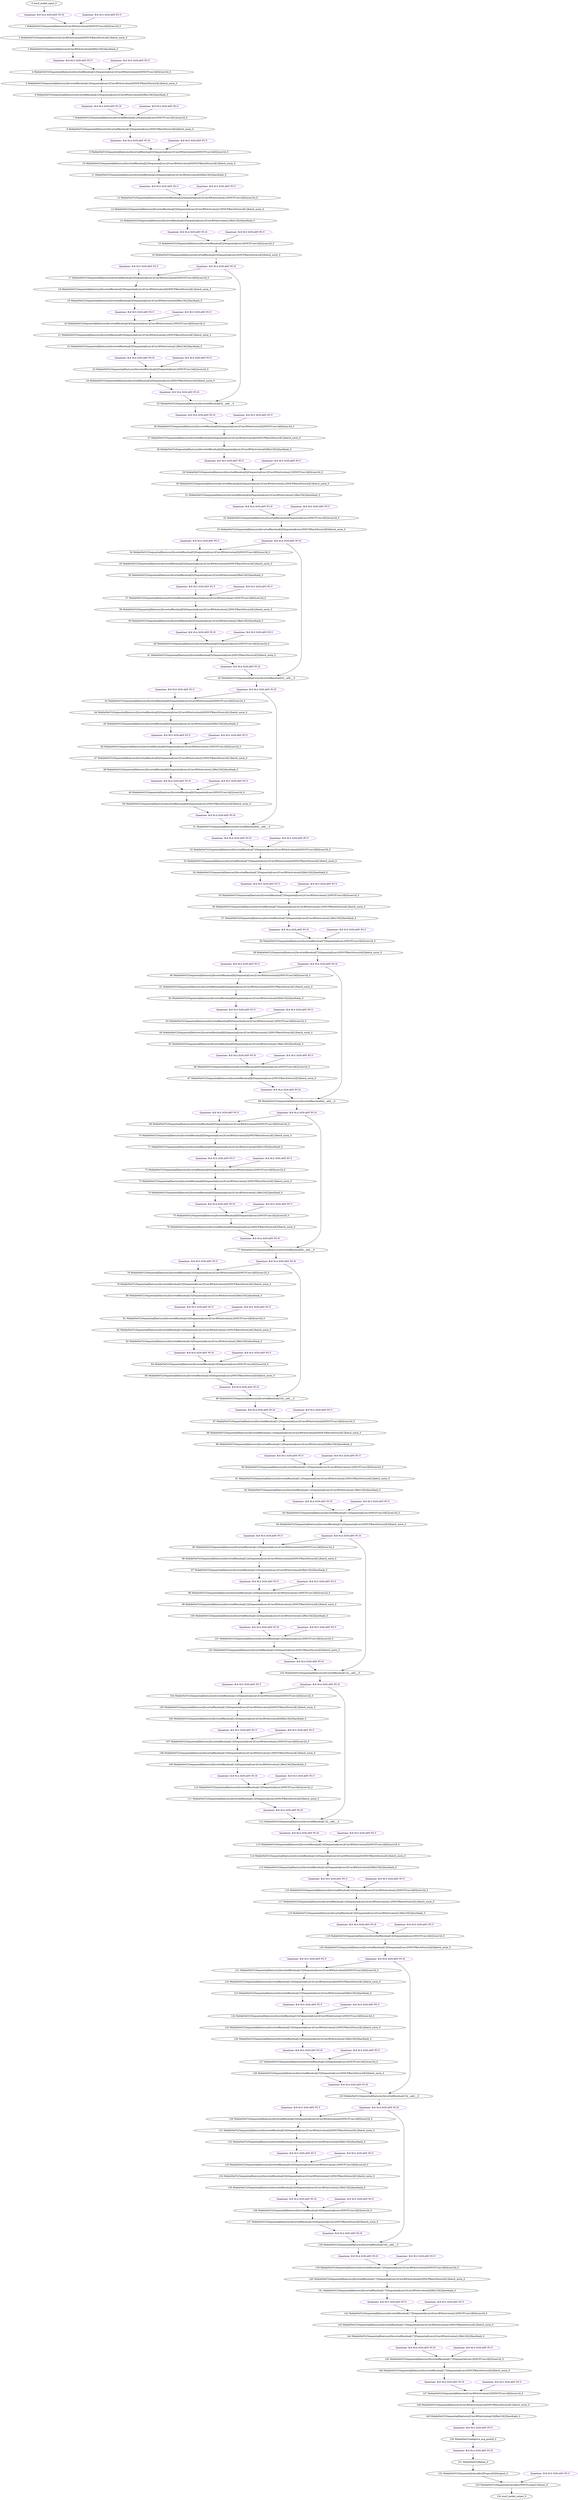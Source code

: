 strict digraph  {
"0 /nncf_model_input_0" [id=0, type=nncf_model_input];
"1 MobileNetV2/Sequential[features]/ConvBNActivation[0]/NNCFConv2d[0]/conv2d_0" [id=1, type=conv2d];
"2 MobileNetV2/Sequential[features]/ConvBNActivation[0]/NNCFBatchNorm2d[1]/batch_norm_0" [id=2, type=batch_norm];
"3 MobileNetV2/Sequential[features]/ConvBNActivation[0]/ReLU6[2]/hardtanh_0" [id=3, type=hardtanh];
"4 MobileNetV2/Sequential[features]/InvertedResidual[1]/Sequential[conv]/ConvBNActivation[0]/NNCFConv2d[0]/conv2d_0" [id=4, type=conv2d];
"5 MobileNetV2/Sequential[features]/InvertedResidual[1]/Sequential[conv]/ConvBNActivation[0]/NNCFBatchNorm2d[1]/batch_norm_0" [id=5, type=batch_norm];
"6 MobileNetV2/Sequential[features]/InvertedResidual[1]/Sequential[conv]/ConvBNActivation[0]/ReLU6[2]/hardtanh_0" [id=6, type=hardtanh];
"7 MobileNetV2/Sequential[features]/InvertedResidual[1]/Sequential[conv]/NNCFConv2d[1]/conv2d_0" [id=7, type=conv2d];
"8 MobileNetV2/Sequential[features]/InvertedResidual[1]/Sequential[conv]/NNCFBatchNorm2d[2]/batch_norm_0" [id=8, type=batch_norm];
"9 MobileNetV2/Sequential[features]/InvertedResidual[2]/Sequential[conv]/ConvBNActivation[0]/NNCFConv2d[0]/conv2d_0" [id=9, type=conv2d];
"10 MobileNetV2/Sequential[features]/InvertedResidual[2]/Sequential[conv]/ConvBNActivation[0]/NNCFBatchNorm2d[1]/batch_norm_0" [id=10, type=batch_norm];
"11 MobileNetV2/Sequential[features]/InvertedResidual[2]/Sequential[conv]/ConvBNActivation[0]/ReLU6[2]/hardtanh_0" [id=11, type=hardtanh];
"12 MobileNetV2/Sequential[features]/InvertedResidual[2]/Sequential[conv]/ConvBNActivation[1]/NNCFConv2d[0]/conv2d_0" [id=12, type=conv2d];
"13 MobileNetV2/Sequential[features]/InvertedResidual[2]/Sequential[conv]/ConvBNActivation[1]/NNCFBatchNorm2d[1]/batch_norm_0" [id=13, type=batch_norm];
"14 MobileNetV2/Sequential[features]/InvertedResidual[2]/Sequential[conv]/ConvBNActivation[1]/ReLU6[2]/hardtanh_0" [id=14, type=hardtanh];
"15 MobileNetV2/Sequential[features]/InvertedResidual[2]/Sequential[conv]/NNCFConv2d[2]/conv2d_0" [id=15, type=conv2d];
"16 MobileNetV2/Sequential[features]/InvertedResidual[2]/Sequential[conv]/NNCFBatchNorm2d[3]/batch_norm_0" [id=16, type=batch_norm];
"17 MobileNetV2/Sequential[features]/InvertedResidual[3]/Sequential[conv]/ConvBNActivation[0]/NNCFConv2d[0]/conv2d_0" [id=17, type=conv2d];
"18 MobileNetV2/Sequential[features]/InvertedResidual[3]/Sequential[conv]/ConvBNActivation[0]/NNCFBatchNorm2d[1]/batch_norm_0" [id=18, type=batch_norm];
"19 MobileNetV2/Sequential[features]/InvertedResidual[3]/Sequential[conv]/ConvBNActivation[0]/ReLU6[2]/hardtanh_0" [id=19, type=hardtanh];
"20 MobileNetV2/Sequential[features]/InvertedResidual[3]/Sequential[conv]/ConvBNActivation[1]/NNCFConv2d[0]/conv2d_0" [id=20, type=conv2d];
"21 MobileNetV2/Sequential[features]/InvertedResidual[3]/Sequential[conv]/ConvBNActivation[1]/NNCFBatchNorm2d[1]/batch_norm_0" [id=21, type=batch_norm];
"22 MobileNetV2/Sequential[features]/InvertedResidual[3]/Sequential[conv]/ConvBNActivation[1]/ReLU6[2]/hardtanh_0" [id=22, type=hardtanh];
"23 MobileNetV2/Sequential[features]/InvertedResidual[3]/Sequential[conv]/NNCFConv2d[2]/conv2d_0" [id=23, type=conv2d];
"24 MobileNetV2/Sequential[features]/InvertedResidual[3]/Sequential[conv]/NNCFBatchNorm2d[3]/batch_norm_0" [id=24, type=batch_norm];
"25 MobileNetV2/Sequential[features]/InvertedResidual[3]/__add___0" [id=25, type=__add__];
"26 MobileNetV2/Sequential[features]/InvertedResidual[4]/Sequential[conv]/ConvBNActivation[0]/NNCFConv2d[0]/conv2d_0" [id=26, type=conv2d];
"27 MobileNetV2/Sequential[features]/InvertedResidual[4]/Sequential[conv]/ConvBNActivation[0]/NNCFBatchNorm2d[1]/batch_norm_0" [id=27, type=batch_norm];
"28 MobileNetV2/Sequential[features]/InvertedResidual[4]/Sequential[conv]/ConvBNActivation[0]/ReLU6[2]/hardtanh_0" [id=28, type=hardtanh];
"29 MobileNetV2/Sequential[features]/InvertedResidual[4]/Sequential[conv]/ConvBNActivation[1]/NNCFConv2d[0]/conv2d_0" [id=29, type=conv2d];
"30 MobileNetV2/Sequential[features]/InvertedResidual[4]/Sequential[conv]/ConvBNActivation[1]/NNCFBatchNorm2d[1]/batch_norm_0" [id=30, type=batch_norm];
"31 MobileNetV2/Sequential[features]/InvertedResidual[4]/Sequential[conv]/ConvBNActivation[1]/ReLU6[2]/hardtanh_0" [id=31, type=hardtanh];
"32 MobileNetV2/Sequential[features]/InvertedResidual[4]/Sequential[conv]/NNCFConv2d[2]/conv2d_0" [id=32, type=conv2d];
"33 MobileNetV2/Sequential[features]/InvertedResidual[4]/Sequential[conv]/NNCFBatchNorm2d[3]/batch_norm_0" [id=33, type=batch_norm];
"34 MobileNetV2/Sequential[features]/InvertedResidual[5]/Sequential[conv]/ConvBNActivation[0]/NNCFConv2d[0]/conv2d_0" [id=34, type=conv2d];
"35 MobileNetV2/Sequential[features]/InvertedResidual[5]/Sequential[conv]/ConvBNActivation[0]/NNCFBatchNorm2d[1]/batch_norm_0" [id=35, type=batch_norm];
"36 MobileNetV2/Sequential[features]/InvertedResidual[5]/Sequential[conv]/ConvBNActivation[0]/ReLU6[2]/hardtanh_0" [id=36, type=hardtanh];
"37 MobileNetV2/Sequential[features]/InvertedResidual[5]/Sequential[conv]/ConvBNActivation[1]/NNCFConv2d[0]/conv2d_0" [id=37, type=conv2d];
"38 MobileNetV2/Sequential[features]/InvertedResidual[5]/Sequential[conv]/ConvBNActivation[1]/NNCFBatchNorm2d[1]/batch_norm_0" [id=38, type=batch_norm];
"39 MobileNetV2/Sequential[features]/InvertedResidual[5]/Sequential[conv]/ConvBNActivation[1]/ReLU6[2]/hardtanh_0" [id=39, type=hardtanh];
"40 MobileNetV2/Sequential[features]/InvertedResidual[5]/Sequential[conv]/NNCFConv2d[2]/conv2d_0" [id=40, type=conv2d];
"41 MobileNetV2/Sequential[features]/InvertedResidual[5]/Sequential[conv]/NNCFBatchNorm2d[3]/batch_norm_0" [id=41, type=batch_norm];
"42 MobileNetV2/Sequential[features]/InvertedResidual[5]/__add___0" [id=42, type=__add__];
"43 MobileNetV2/Sequential[features]/InvertedResidual[6]/Sequential[conv]/ConvBNActivation[0]/NNCFConv2d[0]/conv2d_0" [id=43, type=conv2d];
"44 MobileNetV2/Sequential[features]/InvertedResidual[6]/Sequential[conv]/ConvBNActivation[0]/NNCFBatchNorm2d[1]/batch_norm_0" [id=44, type=batch_norm];
"45 MobileNetV2/Sequential[features]/InvertedResidual[6]/Sequential[conv]/ConvBNActivation[0]/ReLU6[2]/hardtanh_0" [id=45, type=hardtanh];
"46 MobileNetV2/Sequential[features]/InvertedResidual[6]/Sequential[conv]/ConvBNActivation[1]/NNCFConv2d[0]/conv2d_0" [id=46, type=conv2d];
"47 MobileNetV2/Sequential[features]/InvertedResidual[6]/Sequential[conv]/ConvBNActivation[1]/NNCFBatchNorm2d[1]/batch_norm_0" [id=47, type=batch_norm];
"48 MobileNetV2/Sequential[features]/InvertedResidual[6]/Sequential[conv]/ConvBNActivation[1]/ReLU6[2]/hardtanh_0" [id=48, type=hardtanh];
"49 MobileNetV2/Sequential[features]/InvertedResidual[6]/Sequential[conv]/NNCFConv2d[2]/conv2d_0" [id=49, type=conv2d];
"50 MobileNetV2/Sequential[features]/InvertedResidual[6]/Sequential[conv]/NNCFBatchNorm2d[3]/batch_norm_0" [id=50, type=batch_norm];
"51 MobileNetV2/Sequential[features]/InvertedResidual[6]/__add___0" [id=51, type=__add__];
"52 MobileNetV2/Sequential[features]/InvertedResidual[7]/Sequential[conv]/ConvBNActivation[0]/NNCFConv2d[0]/conv2d_0" [id=52, type=conv2d];
"53 MobileNetV2/Sequential[features]/InvertedResidual[7]/Sequential[conv]/ConvBNActivation[0]/NNCFBatchNorm2d[1]/batch_norm_0" [id=53, type=batch_norm];
"54 MobileNetV2/Sequential[features]/InvertedResidual[7]/Sequential[conv]/ConvBNActivation[0]/ReLU6[2]/hardtanh_0" [id=54, type=hardtanh];
"55 MobileNetV2/Sequential[features]/InvertedResidual[7]/Sequential[conv]/ConvBNActivation[1]/NNCFConv2d[0]/conv2d_0" [id=55, type=conv2d];
"56 MobileNetV2/Sequential[features]/InvertedResidual[7]/Sequential[conv]/ConvBNActivation[1]/NNCFBatchNorm2d[1]/batch_norm_0" [id=56, type=batch_norm];
"57 MobileNetV2/Sequential[features]/InvertedResidual[7]/Sequential[conv]/ConvBNActivation[1]/ReLU6[2]/hardtanh_0" [id=57, type=hardtanh];
"58 MobileNetV2/Sequential[features]/InvertedResidual[7]/Sequential[conv]/NNCFConv2d[2]/conv2d_0" [id=58, type=conv2d];
"59 MobileNetV2/Sequential[features]/InvertedResidual[7]/Sequential[conv]/NNCFBatchNorm2d[3]/batch_norm_0" [id=59, type=batch_norm];
"60 MobileNetV2/Sequential[features]/InvertedResidual[8]/Sequential[conv]/ConvBNActivation[0]/NNCFConv2d[0]/conv2d_0" [id=60, type=conv2d];
"61 MobileNetV2/Sequential[features]/InvertedResidual[8]/Sequential[conv]/ConvBNActivation[0]/NNCFBatchNorm2d[1]/batch_norm_0" [id=61, type=batch_norm];
"62 MobileNetV2/Sequential[features]/InvertedResidual[8]/Sequential[conv]/ConvBNActivation[0]/ReLU6[2]/hardtanh_0" [id=62, type=hardtanh];
"63 MobileNetV2/Sequential[features]/InvertedResidual[8]/Sequential[conv]/ConvBNActivation[1]/NNCFConv2d[0]/conv2d_0" [id=63, type=conv2d];
"64 MobileNetV2/Sequential[features]/InvertedResidual[8]/Sequential[conv]/ConvBNActivation[1]/NNCFBatchNorm2d[1]/batch_norm_0" [id=64, type=batch_norm];
"65 MobileNetV2/Sequential[features]/InvertedResidual[8]/Sequential[conv]/ConvBNActivation[1]/ReLU6[2]/hardtanh_0" [id=65, type=hardtanh];
"66 MobileNetV2/Sequential[features]/InvertedResidual[8]/Sequential[conv]/NNCFConv2d[2]/conv2d_0" [id=66, type=conv2d];
"67 MobileNetV2/Sequential[features]/InvertedResidual[8]/Sequential[conv]/NNCFBatchNorm2d[3]/batch_norm_0" [id=67, type=batch_norm];
"68 MobileNetV2/Sequential[features]/InvertedResidual[8]/__add___0" [id=68, type=__add__];
"69 MobileNetV2/Sequential[features]/InvertedResidual[9]/Sequential[conv]/ConvBNActivation[0]/NNCFConv2d[0]/conv2d_0" [id=69, type=conv2d];
"70 MobileNetV2/Sequential[features]/InvertedResidual[9]/Sequential[conv]/ConvBNActivation[0]/NNCFBatchNorm2d[1]/batch_norm_0" [id=70, type=batch_norm];
"71 MobileNetV2/Sequential[features]/InvertedResidual[9]/Sequential[conv]/ConvBNActivation[0]/ReLU6[2]/hardtanh_0" [id=71, type=hardtanh];
"72 MobileNetV2/Sequential[features]/InvertedResidual[9]/Sequential[conv]/ConvBNActivation[1]/NNCFConv2d[0]/conv2d_0" [id=72, type=conv2d];
"73 MobileNetV2/Sequential[features]/InvertedResidual[9]/Sequential[conv]/ConvBNActivation[1]/NNCFBatchNorm2d[1]/batch_norm_0" [id=73, type=batch_norm];
"74 MobileNetV2/Sequential[features]/InvertedResidual[9]/Sequential[conv]/ConvBNActivation[1]/ReLU6[2]/hardtanh_0" [id=74, type=hardtanh];
"75 MobileNetV2/Sequential[features]/InvertedResidual[9]/Sequential[conv]/NNCFConv2d[2]/conv2d_0" [id=75, type=conv2d];
"76 MobileNetV2/Sequential[features]/InvertedResidual[9]/Sequential[conv]/NNCFBatchNorm2d[3]/batch_norm_0" [id=76, type=batch_norm];
"77 MobileNetV2/Sequential[features]/InvertedResidual[9]/__add___0" [id=77, type=__add__];
"78 MobileNetV2/Sequential[features]/InvertedResidual[10]/Sequential[conv]/ConvBNActivation[0]/NNCFConv2d[0]/conv2d_0" [id=78, type=conv2d];
"79 MobileNetV2/Sequential[features]/InvertedResidual[10]/Sequential[conv]/ConvBNActivation[0]/NNCFBatchNorm2d[1]/batch_norm_0" [id=79, type=batch_norm];
"80 MobileNetV2/Sequential[features]/InvertedResidual[10]/Sequential[conv]/ConvBNActivation[0]/ReLU6[2]/hardtanh_0" [id=80, type=hardtanh];
"81 MobileNetV2/Sequential[features]/InvertedResidual[10]/Sequential[conv]/ConvBNActivation[1]/NNCFConv2d[0]/conv2d_0" [id=81, type=conv2d];
"82 MobileNetV2/Sequential[features]/InvertedResidual[10]/Sequential[conv]/ConvBNActivation[1]/NNCFBatchNorm2d[1]/batch_norm_0" [id=82, type=batch_norm];
"83 MobileNetV2/Sequential[features]/InvertedResidual[10]/Sequential[conv]/ConvBNActivation[1]/ReLU6[2]/hardtanh_0" [id=83, type=hardtanh];
"84 MobileNetV2/Sequential[features]/InvertedResidual[10]/Sequential[conv]/NNCFConv2d[2]/conv2d_0" [id=84, type=conv2d];
"85 MobileNetV2/Sequential[features]/InvertedResidual[10]/Sequential[conv]/NNCFBatchNorm2d[3]/batch_norm_0" [id=85, type=batch_norm];
"86 MobileNetV2/Sequential[features]/InvertedResidual[10]/__add___0" [id=86, type=__add__];
"87 MobileNetV2/Sequential[features]/InvertedResidual[11]/Sequential[conv]/ConvBNActivation[0]/NNCFConv2d[0]/conv2d_0" [id=87, type=conv2d];
"88 MobileNetV2/Sequential[features]/InvertedResidual[11]/Sequential[conv]/ConvBNActivation[0]/NNCFBatchNorm2d[1]/batch_norm_0" [id=88, type=batch_norm];
"89 MobileNetV2/Sequential[features]/InvertedResidual[11]/Sequential[conv]/ConvBNActivation[0]/ReLU6[2]/hardtanh_0" [id=89, type=hardtanh];
"90 MobileNetV2/Sequential[features]/InvertedResidual[11]/Sequential[conv]/ConvBNActivation[1]/NNCFConv2d[0]/conv2d_0" [id=90, type=conv2d];
"91 MobileNetV2/Sequential[features]/InvertedResidual[11]/Sequential[conv]/ConvBNActivation[1]/NNCFBatchNorm2d[1]/batch_norm_0" [id=91, type=batch_norm];
"92 MobileNetV2/Sequential[features]/InvertedResidual[11]/Sequential[conv]/ConvBNActivation[1]/ReLU6[2]/hardtanh_0" [id=92, type=hardtanh];
"93 MobileNetV2/Sequential[features]/InvertedResidual[11]/Sequential[conv]/NNCFConv2d[2]/conv2d_0" [id=93, type=conv2d];
"94 MobileNetV2/Sequential[features]/InvertedResidual[11]/Sequential[conv]/NNCFBatchNorm2d[3]/batch_norm_0" [id=94, type=batch_norm];
"95 MobileNetV2/Sequential[features]/InvertedResidual[12]/Sequential[conv]/ConvBNActivation[0]/NNCFConv2d[0]/conv2d_0" [id=95, type=conv2d];
"96 MobileNetV2/Sequential[features]/InvertedResidual[12]/Sequential[conv]/ConvBNActivation[0]/NNCFBatchNorm2d[1]/batch_norm_0" [id=96, type=batch_norm];
"97 MobileNetV2/Sequential[features]/InvertedResidual[12]/Sequential[conv]/ConvBNActivation[0]/ReLU6[2]/hardtanh_0" [id=97, type=hardtanh];
"98 MobileNetV2/Sequential[features]/InvertedResidual[12]/Sequential[conv]/ConvBNActivation[1]/NNCFConv2d[0]/conv2d_0" [id=98, type=conv2d];
"99 MobileNetV2/Sequential[features]/InvertedResidual[12]/Sequential[conv]/ConvBNActivation[1]/NNCFBatchNorm2d[1]/batch_norm_0" [id=99, type=batch_norm];
"100 MobileNetV2/Sequential[features]/InvertedResidual[12]/Sequential[conv]/ConvBNActivation[1]/ReLU6[2]/hardtanh_0" [id=100, type=hardtanh];
"101 MobileNetV2/Sequential[features]/InvertedResidual[12]/Sequential[conv]/NNCFConv2d[2]/conv2d_0" [id=101, type=conv2d];
"102 MobileNetV2/Sequential[features]/InvertedResidual[12]/Sequential[conv]/NNCFBatchNorm2d[3]/batch_norm_0" [id=102, type=batch_norm];
"103 MobileNetV2/Sequential[features]/InvertedResidual[12]/__add___0" [id=103, type=__add__];
"104 MobileNetV2/Sequential[features]/InvertedResidual[13]/Sequential[conv]/ConvBNActivation[0]/NNCFConv2d[0]/conv2d_0" [id=104, type=conv2d];
"105 MobileNetV2/Sequential[features]/InvertedResidual[13]/Sequential[conv]/ConvBNActivation[0]/NNCFBatchNorm2d[1]/batch_norm_0" [id=105, type=batch_norm];
"106 MobileNetV2/Sequential[features]/InvertedResidual[13]/Sequential[conv]/ConvBNActivation[0]/ReLU6[2]/hardtanh_0" [id=106, type=hardtanh];
"107 MobileNetV2/Sequential[features]/InvertedResidual[13]/Sequential[conv]/ConvBNActivation[1]/NNCFConv2d[0]/conv2d_0" [id=107, type=conv2d];
"108 MobileNetV2/Sequential[features]/InvertedResidual[13]/Sequential[conv]/ConvBNActivation[1]/NNCFBatchNorm2d[1]/batch_norm_0" [id=108, type=batch_norm];
"109 MobileNetV2/Sequential[features]/InvertedResidual[13]/Sequential[conv]/ConvBNActivation[1]/ReLU6[2]/hardtanh_0" [id=109, type=hardtanh];
"110 MobileNetV2/Sequential[features]/InvertedResidual[13]/Sequential[conv]/NNCFConv2d[2]/conv2d_0" [id=110, type=conv2d];
"111 MobileNetV2/Sequential[features]/InvertedResidual[13]/Sequential[conv]/NNCFBatchNorm2d[3]/batch_norm_0" [id=111, type=batch_norm];
"112 MobileNetV2/Sequential[features]/InvertedResidual[13]/__add___0" [id=112, type=__add__];
"113 MobileNetV2/Sequential[features]/InvertedResidual[14]/Sequential[conv]/ConvBNActivation[0]/NNCFConv2d[0]/conv2d_0" [id=113, type=conv2d];
"114 MobileNetV2/Sequential[features]/InvertedResidual[14]/Sequential[conv]/ConvBNActivation[0]/NNCFBatchNorm2d[1]/batch_norm_0" [id=114, type=batch_norm];
"115 MobileNetV2/Sequential[features]/InvertedResidual[14]/Sequential[conv]/ConvBNActivation[0]/ReLU6[2]/hardtanh_0" [id=115, type=hardtanh];
"116 MobileNetV2/Sequential[features]/InvertedResidual[14]/Sequential[conv]/ConvBNActivation[1]/NNCFConv2d[0]/conv2d_0" [id=116, type=conv2d];
"117 MobileNetV2/Sequential[features]/InvertedResidual[14]/Sequential[conv]/ConvBNActivation[1]/NNCFBatchNorm2d[1]/batch_norm_0" [id=117, type=batch_norm];
"118 MobileNetV2/Sequential[features]/InvertedResidual[14]/Sequential[conv]/ConvBNActivation[1]/ReLU6[2]/hardtanh_0" [id=118, type=hardtanh];
"119 MobileNetV2/Sequential[features]/InvertedResidual[14]/Sequential[conv]/NNCFConv2d[2]/conv2d_0" [id=119, type=conv2d];
"120 MobileNetV2/Sequential[features]/InvertedResidual[14]/Sequential[conv]/NNCFBatchNorm2d[3]/batch_norm_0" [id=120, type=batch_norm];
"121 MobileNetV2/Sequential[features]/InvertedResidual[15]/Sequential[conv]/ConvBNActivation[0]/NNCFConv2d[0]/conv2d_0" [id=121, type=conv2d];
"122 MobileNetV2/Sequential[features]/InvertedResidual[15]/Sequential[conv]/ConvBNActivation[0]/NNCFBatchNorm2d[1]/batch_norm_0" [id=122, type=batch_norm];
"123 MobileNetV2/Sequential[features]/InvertedResidual[15]/Sequential[conv]/ConvBNActivation[0]/ReLU6[2]/hardtanh_0" [id=123, type=hardtanh];
"124 MobileNetV2/Sequential[features]/InvertedResidual[15]/Sequential[conv]/ConvBNActivation[1]/NNCFConv2d[0]/conv2d_0" [id=124, type=conv2d];
"125 MobileNetV2/Sequential[features]/InvertedResidual[15]/Sequential[conv]/ConvBNActivation[1]/NNCFBatchNorm2d[1]/batch_norm_0" [id=125, type=batch_norm];
"126 MobileNetV2/Sequential[features]/InvertedResidual[15]/Sequential[conv]/ConvBNActivation[1]/ReLU6[2]/hardtanh_0" [id=126, type=hardtanh];
"127 MobileNetV2/Sequential[features]/InvertedResidual[15]/Sequential[conv]/NNCFConv2d[2]/conv2d_0" [id=127, type=conv2d];
"128 MobileNetV2/Sequential[features]/InvertedResidual[15]/Sequential[conv]/NNCFBatchNorm2d[3]/batch_norm_0" [id=128, type=batch_norm];
"129 MobileNetV2/Sequential[features]/InvertedResidual[15]/__add___0" [id=129, type=__add__];
"130 MobileNetV2/Sequential[features]/InvertedResidual[16]/Sequential[conv]/ConvBNActivation[0]/NNCFConv2d[0]/conv2d_0" [id=130, type=conv2d];
"131 MobileNetV2/Sequential[features]/InvertedResidual[16]/Sequential[conv]/ConvBNActivation[0]/NNCFBatchNorm2d[1]/batch_norm_0" [id=131, type=batch_norm];
"132 MobileNetV2/Sequential[features]/InvertedResidual[16]/Sequential[conv]/ConvBNActivation[0]/ReLU6[2]/hardtanh_0" [id=132, type=hardtanh];
"133 MobileNetV2/Sequential[features]/InvertedResidual[16]/Sequential[conv]/ConvBNActivation[1]/NNCFConv2d[0]/conv2d_0" [id=133, type=conv2d];
"134 MobileNetV2/Sequential[features]/InvertedResidual[16]/Sequential[conv]/ConvBNActivation[1]/NNCFBatchNorm2d[1]/batch_norm_0" [id=134, type=batch_norm];
"135 MobileNetV2/Sequential[features]/InvertedResidual[16]/Sequential[conv]/ConvBNActivation[1]/ReLU6[2]/hardtanh_0" [id=135, type=hardtanh];
"136 MobileNetV2/Sequential[features]/InvertedResidual[16]/Sequential[conv]/NNCFConv2d[2]/conv2d_0" [id=136, type=conv2d];
"137 MobileNetV2/Sequential[features]/InvertedResidual[16]/Sequential[conv]/NNCFBatchNorm2d[3]/batch_norm_0" [id=137, type=batch_norm];
"138 MobileNetV2/Sequential[features]/InvertedResidual[16]/__add___0" [id=138, type=__add__];
"139 MobileNetV2/Sequential[features]/InvertedResidual[17]/Sequential[conv]/ConvBNActivation[0]/NNCFConv2d[0]/conv2d_0" [id=139, type=conv2d];
"140 MobileNetV2/Sequential[features]/InvertedResidual[17]/Sequential[conv]/ConvBNActivation[0]/NNCFBatchNorm2d[1]/batch_norm_0" [id=140, type=batch_norm];
"141 MobileNetV2/Sequential[features]/InvertedResidual[17]/Sequential[conv]/ConvBNActivation[0]/ReLU6[2]/hardtanh_0" [id=141, type=hardtanh];
"142 MobileNetV2/Sequential[features]/InvertedResidual[17]/Sequential[conv]/ConvBNActivation[1]/NNCFConv2d[0]/conv2d_0" [id=142, type=conv2d];
"143 MobileNetV2/Sequential[features]/InvertedResidual[17]/Sequential[conv]/ConvBNActivation[1]/NNCFBatchNorm2d[1]/batch_norm_0" [id=143, type=batch_norm];
"144 MobileNetV2/Sequential[features]/InvertedResidual[17]/Sequential[conv]/ConvBNActivation[1]/ReLU6[2]/hardtanh_0" [id=144, type=hardtanh];
"145 MobileNetV2/Sequential[features]/InvertedResidual[17]/Sequential[conv]/NNCFConv2d[2]/conv2d_0" [id=145, type=conv2d];
"146 MobileNetV2/Sequential[features]/InvertedResidual[17]/Sequential[conv]/NNCFBatchNorm2d[3]/batch_norm_0" [id=146, type=batch_norm];
"147 MobileNetV2/Sequential[features]/ConvBNActivation[18]/NNCFConv2d[0]/conv2d_0" [id=147, type=conv2d];
"148 MobileNetV2/Sequential[features]/ConvBNActivation[18]/NNCFBatchNorm2d[1]/batch_norm_0" [id=148, type=batch_norm];
"149 MobileNetV2/Sequential[features]/ConvBNActivation[18]/ReLU6[2]/hardtanh_0" [id=149, type=hardtanh];
"150 MobileNetV2/adaptive_avg_pool2d_0" [id=150, type=adaptive_avg_pool2d];
"151 MobileNetV2/flatten_0" [id=151, type=flatten];
"152 MobileNetV2/Sequential[classifier]/Dropout[0]/dropout_0" [id=152, type=dropout];
"153 MobileNetV2/Sequential[classifier]/NNCFLinear[1]/linear_0" [id=153, type=linear];
"154 /nncf_model_output_0" [id=154, type=nncf_model_output];
"/nncf_model_input_0|OUT" [color=purple, id=0, label="Quantizer: B:8 M:A SGN:ANY PC:N"];
"MobileNetV2/Sequential[features]/ConvBNActivation[0]/NNCFConv2d[0]/conv2d_0|WEIGHT" [color=purple, id=1, label="Quantizer: B:8 M:S SGN:ANY PC:Y"];
"MobileNetV2/Sequential[features]/ConvBNActivation[0]/ReLU6[2]/hardtanh_0|OUT" [color=purple, id=3, label="Quantizer: B:8 M:S SGN:ANY PC:Y"];
"MobileNetV2/Sequential[features]/InvertedResidual[1]/Sequential[conv]/ConvBNActivation[0]/NNCFConv2d[0]/conv2d_0|WEIGHT" [color=purple, id=4, label="Quantizer: B:8 M:S SGN:ANY PC:Y"];
"MobileNetV2/Sequential[features]/InvertedResidual[1]/Sequential[conv]/ConvBNActivation[0]/ReLU6[2]/hardtanh_0|OUT" [color=purple, id=6, label="Quantizer: B:8 M:A SGN:ANY PC:N"];
"MobileNetV2/Sequential[features]/InvertedResidual[1]/Sequential[conv]/NNCFConv2d[1]/conv2d_0|WEIGHT" [color=purple, id=7, label="Quantizer: B:8 M:S SGN:ANY PC:Y"];
"MobileNetV2/Sequential[features]/InvertedResidual[1]/Sequential[conv]/NNCFBatchNorm2d[2]/batch_norm_0|OUT" [color=purple, id=8, label="Quantizer: B:8 M:A SGN:ANY PC:N"];
"MobileNetV2/Sequential[features]/InvertedResidual[2]/Sequential[conv]/ConvBNActivation[0]/NNCFConv2d[0]/conv2d_0|WEIGHT" [color=purple, id=9, label="Quantizer: B:8 M:S SGN:ANY PC:Y"];
"MobileNetV2/Sequential[features]/InvertedResidual[2]/Sequential[conv]/ConvBNActivation[0]/ReLU6[2]/hardtanh_0|OUT" [color=purple, id=11, label="Quantizer: B:8 M:S SGN:ANY PC:Y"];
"MobileNetV2/Sequential[features]/InvertedResidual[2]/Sequential[conv]/ConvBNActivation[1]/NNCFConv2d[0]/conv2d_0|WEIGHT" [color=purple, id=12, label="Quantizer: B:8 M:S SGN:ANY PC:Y"];
"MobileNetV2/Sequential[features]/InvertedResidual[2]/Sequential[conv]/ConvBNActivation[1]/ReLU6[2]/hardtanh_0|OUT" [color=purple, id=14, label="Quantizer: B:8 M:A SGN:ANY PC:N"];
"MobileNetV2/Sequential[features]/InvertedResidual[2]/Sequential[conv]/NNCFConv2d[2]/conv2d_0|WEIGHT" [color=purple, id=15, label="Quantizer: B:8 M:S SGN:ANY PC:Y"];
"MobileNetV2/Sequential[features]/InvertedResidual[2]/Sequential[conv]/NNCFBatchNorm2d[3]/batch_norm_0|OUT" [color=purple, id=16, label="Quantizer: B:8 M:A SGN:ANY PC:N"];
"MobileNetV2/Sequential[features]/InvertedResidual[3]/Sequential[conv]/ConvBNActivation[0]/NNCFConv2d[0]/conv2d_0|WEIGHT" [color=purple, id=17, label="Quantizer: B:8 M:S SGN:ANY PC:Y"];
"MobileNetV2/Sequential[features]/InvertedResidual[3]/Sequential[conv]/ConvBNActivation[0]/ReLU6[2]/hardtanh_0|OUT" [color=purple, id=19, label="Quantizer: B:8 M:S SGN:ANY PC:Y"];
"MobileNetV2/Sequential[features]/InvertedResidual[3]/Sequential[conv]/ConvBNActivation[1]/NNCFConv2d[0]/conv2d_0|WEIGHT" [color=purple, id=20, label="Quantizer: B:8 M:S SGN:ANY PC:Y"];
"MobileNetV2/Sequential[features]/InvertedResidual[3]/Sequential[conv]/ConvBNActivation[1]/ReLU6[2]/hardtanh_0|OUT" [color=purple, id=22, label="Quantizer: B:8 M:A SGN:ANY PC:N"];
"MobileNetV2/Sequential[features]/InvertedResidual[3]/Sequential[conv]/NNCFConv2d[2]/conv2d_0|WEIGHT" [color=purple, id=23, label="Quantizer: B:8 M:S SGN:ANY PC:Y"];
"MobileNetV2/Sequential[features]/InvertedResidual[3]/Sequential[conv]/NNCFBatchNorm2d[3]/batch_norm_0|OUT" [color=purple, id=24, label="Quantizer: B:8 M:A SGN:ANY PC:N"];
"MobileNetV2/Sequential[features]/InvertedResidual[3]/__add___0|OUT" [color=purple, id=25, label="Quantizer: B:8 M:A SGN:ANY PC:N"];
"MobileNetV2/Sequential[features]/InvertedResidual[4]/Sequential[conv]/ConvBNActivation[0]/NNCFConv2d[0]/conv2d_0|WEIGHT" [color=purple, id=26, label="Quantizer: B:8 M:S SGN:ANY PC:Y"];
"MobileNetV2/Sequential[features]/InvertedResidual[4]/Sequential[conv]/ConvBNActivation[0]/ReLU6[2]/hardtanh_0|OUT" [color=purple, id=28, label="Quantizer: B:8 M:S SGN:ANY PC:Y"];
"MobileNetV2/Sequential[features]/InvertedResidual[4]/Sequential[conv]/ConvBNActivation[1]/NNCFConv2d[0]/conv2d_0|WEIGHT" [color=purple, id=29, label="Quantizer: B:8 M:S SGN:ANY PC:Y"];
"MobileNetV2/Sequential[features]/InvertedResidual[4]/Sequential[conv]/ConvBNActivation[1]/ReLU6[2]/hardtanh_0|OUT" [color=purple, id=31, label="Quantizer: B:8 M:A SGN:ANY PC:N"];
"MobileNetV2/Sequential[features]/InvertedResidual[4]/Sequential[conv]/NNCFConv2d[2]/conv2d_0|WEIGHT" [color=purple, id=32, label="Quantizer: B:8 M:S SGN:ANY PC:Y"];
"MobileNetV2/Sequential[features]/InvertedResidual[4]/Sequential[conv]/NNCFBatchNorm2d[3]/batch_norm_0|OUT" [color=purple, id=33, label="Quantizer: B:8 M:A SGN:ANY PC:N"];
"MobileNetV2/Sequential[features]/InvertedResidual[5]/Sequential[conv]/ConvBNActivation[0]/NNCFConv2d[0]/conv2d_0|WEIGHT" [color=purple, id=34, label="Quantizer: B:8 M:S SGN:ANY PC:Y"];
"MobileNetV2/Sequential[features]/InvertedResidual[5]/Sequential[conv]/ConvBNActivation[0]/ReLU6[2]/hardtanh_0|OUT" [color=purple, id=36, label="Quantizer: B:8 M:S SGN:ANY PC:Y"];
"MobileNetV2/Sequential[features]/InvertedResidual[5]/Sequential[conv]/ConvBNActivation[1]/NNCFConv2d[0]/conv2d_0|WEIGHT" [color=purple, id=37, label="Quantizer: B:8 M:S SGN:ANY PC:Y"];
"MobileNetV2/Sequential[features]/InvertedResidual[5]/Sequential[conv]/ConvBNActivation[1]/ReLU6[2]/hardtanh_0|OUT" [color=purple, id=39, label="Quantizer: B:8 M:A SGN:ANY PC:N"];
"MobileNetV2/Sequential[features]/InvertedResidual[5]/Sequential[conv]/NNCFConv2d[2]/conv2d_0|WEIGHT" [color=purple, id=40, label="Quantizer: B:8 M:S SGN:ANY PC:Y"];
"MobileNetV2/Sequential[features]/InvertedResidual[5]/Sequential[conv]/NNCFBatchNorm2d[3]/batch_norm_0|OUT" [color=purple, id=41, label="Quantizer: B:8 M:A SGN:ANY PC:N"];
"MobileNetV2/Sequential[features]/InvertedResidual[5]/__add___0|OUT" [color=purple, id=42, label="Quantizer: B:8 M:A SGN:ANY PC:N"];
"MobileNetV2/Sequential[features]/InvertedResidual[6]/Sequential[conv]/ConvBNActivation[0]/NNCFConv2d[0]/conv2d_0|WEIGHT" [color=purple, id=43, label="Quantizer: B:8 M:S SGN:ANY PC:Y"];
"MobileNetV2/Sequential[features]/InvertedResidual[6]/Sequential[conv]/ConvBNActivation[0]/ReLU6[2]/hardtanh_0|OUT" [color=purple, id=45, label="Quantizer: B:8 M:S SGN:ANY PC:Y"];
"MobileNetV2/Sequential[features]/InvertedResidual[6]/Sequential[conv]/ConvBNActivation[1]/NNCFConv2d[0]/conv2d_0|WEIGHT" [color=purple, id=46, label="Quantizer: B:8 M:S SGN:ANY PC:Y"];
"MobileNetV2/Sequential[features]/InvertedResidual[6]/Sequential[conv]/ConvBNActivation[1]/ReLU6[2]/hardtanh_0|OUT" [color=purple, id=48, label="Quantizer: B:8 M:A SGN:ANY PC:N"];
"MobileNetV2/Sequential[features]/InvertedResidual[6]/Sequential[conv]/NNCFConv2d[2]/conv2d_0|WEIGHT" [color=purple, id=49, label="Quantizer: B:8 M:S SGN:ANY PC:Y"];
"MobileNetV2/Sequential[features]/InvertedResidual[6]/Sequential[conv]/NNCFBatchNorm2d[3]/batch_norm_0|OUT" [color=purple, id=50, label="Quantizer: B:8 M:A SGN:ANY PC:N"];
"MobileNetV2/Sequential[features]/InvertedResidual[6]/__add___0|OUT" [color=purple, id=51, label="Quantizer: B:8 M:A SGN:ANY PC:N"];
"MobileNetV2/Sequential[features]/InvertedResidual[7]/Sequential[conv]/ConvBNActivation[0]/NNCFConv2d[0]/conv2d_0|WEIGHT" [color=purple, id=52, label="Quantizer: B:8 M:S SGN:ANY PC:Y"];
"MobileNetV2/Sequential[features]/InvertedResidual[7]/Sequential[conv]/ConvBNActivation[0]/ReLU6[2]/hardtanh_0|OUT" [color=purple, id=54, label="Quantizer: B:8 M:S SGN:ANY PC:Y"];
"MobileNetV2/Sequential[features]/InvertedResidual[7]/Sequential[conv]/ConvBNActivation[1]/NNCFConv2d[0]/conv2d_0|WEIGHT" [color=purple, id=55, label="Quantizer: B:8 M:S SGN:ANY PC:Y"];
"MobileNetV2/Sequential[features]/InvertedResidual[7]/Sequential[conv]/ConvBNActivation[1]/ReLU6[2]/hardtanh_0|OUT" [color=purple, id=57, label="Quantizer: B:8 M:A SGN:ANY PC:N"];
"MobileNetV2/Sequential[features]/InvertedResidual[7]/Sequential[conv]/NNCFConv2d[2]/conv2d_0|WEIGHT" [color=purple, id=58, label="Quantizer: B:8 M:S SGN:ANY PC:Y"];
"MobileNetV2/Sequential[features]/InvertedResidual[7]/Sequential[conv]/NNCFBatchNorm2d[3]/batch_norm_0|OUT" [color=purple, id=59, label="Quantizer: B:8 M:A SGN:ANY PC:N"];
"MobileNetV2/Sequential[features]/InvertedResidual[8]/Sequential[conv]/ConvBNActivation[0]/NNCFConv2d[0]/conv2d_0|WEIGHT" [color=purple, id=60, label="Quantizer: B:8 M:S SGN:ANY PC:Y"];
"MobileNetV2/Sequential[features]/InvertedResidual[8]/Sequential[conv]/ConvBNActivation[0]/ReLU6[2]/hardtanh_0|OUT" [color=purple, id=62, label="Quantizer: B:8 M:S SGN:ANY PC:Y"];
"MobileNetV2/Sequential[features]/InvertedResidual[8]/Sequential[conv]/ConvBNActivation[1]/NNCFConv2d[0]/conv2d_0|WEIGHT" [color=purple, id=63, label="Quantizer: B:8 M:S SGN:ANY PC:Y"];
"MobileNetV2/Sequential[features]/InvertedResidual[8]/Sequential[conv]/ConvBNActivation[1]/ReLU6[2]/hardtanh_0|OUT" [color=purple, id=65, label="Quantizer: B:8 M:A SGN:ANY PC:N"];
"MobileNetV2/Sequential[features]/InvertedResidual[8]/Sequential[conv]/NNCFConv2d[2]/conv2d_0|WEIGHT" [color=purple, id=66, label="Quantizer: B:8 M:S SGN:ANY PC:Y"];
"MobileNetV2/Sequential[features]/InvertedResidual[8]/Sequential[conv]/NNCFBatchNorm2d[3]/batch_norm_0|OUT" [color=purple, id=67, label="Quantizer: B:8 M:A SGN:ANY PC:N"];
"MobileNetV2/Sequential[features]/InvertedResidual[8]/__add___0|OUT" [color=purple, id=68, label="Quantizer: B:8 M:A SGN:ANY PC:N"];
"MobileNetV2/Sequential[features]/InvertedResidual[9]/Sequential[conv]/ConvBNActivation[0]/NNCFConv2d[0]/conv2d_0|WEIGHT" [color=purple, id=69, label="Quantizer: B:8 M:S SGN:ANY PC:Y"];
"MobileNetV2/Sequential[features]/InvertedResidual[9]/Sequential[conv]/ConvBNActivation[0]/ReLU6[2]/hardtanh_0|OUT" [color=purple, id=71, label="Quantizer: B:8 M:S SGN:ANY PC:Y"];
"MobileNetV2/Sequential[features]/InvertedResidual[9]/Sequential[conv]/ConvBNActivation[1]/NNCFConv2d[0]/conv2d_0|WEIGHT" [color=purple, id=72, label="Quantizer: B:8 M:S SGN:ANY PC:Y"];
"MobileNetV2/Sequential[features]/InvertedResidual[9]/Sequential[conv]/ConvBNActivation[1]/ReLU6[2]/hardtanh_0|OUT" [color=purple, id=74, label="Quantizer: B:8 M:A SGN:ANY PC:N"];
"MobileNetV2/Sequential[features]/InvertedResidual[9]/Sequential[conv]/NNCFConv2d[2]/conv2d_0|WEIGHT" [color=purple, id=75, label="Quantizer: B:8 M:S SGN:ANY PC:Y"];
"MobileNetV2/Sequential[features]/InvertedResidual[9]/Sequential[conv]/NNCFBatchNorm2d[3]/batch_norm_0|OUT" [color=purple, id=76, label="Quantizer: B:8 M:A SGN:ANY PC:N"];
"MobileNetV2/Sequential[features]/InvertedResidual[9]/__add___0|OUT" [color=purple, id=77, label="Quantizer: B:8 M:A SGN:ANY PC:N"];
"MobileNetV2/Sequential[features]/InvertedResidual[10]/Sequential[conv]/ConvBNActivation[0]/NNCFConv2d[0]/conv2d_0|WEIGHT" [color=purple, id=78, label="Quantizer: B:8 M:S SGN:ANY PC:Y"];
"MobileNetV2/Sequential[features]/InvertedResidual[10]/Sequential[conv]/ConvBNActivation[0]/ReLU6[2]/hardtanh_0|OUT" [color=purple, id=80, label="Quantizer: B:8 M:S SGN:ANY PC:Y"];
"MobileNetV2/Sequential[features]/InvertedResidual[10]/Sequential[conv]/ConvBNActivation[1]/NNCFConv2d[0]/conv2d_0|WEIGHT" [color=purple, id=81, label="Quantizer: B:8 M:S SGN:ANY PC:Y"];
"MobileNetV2/Sequential[features]/InvertedResidual[10]/Sequential[conv]/ConvBNActivation[1]/ReLU6[2]/hardtanh_0|OUT" [color=purple, id=83, label="Quantizer: B:8 M:A SGN:ANY PC:N"];
"MobileNetV2/Sequential[features]/InvertedResidual[10]/Sequential[conv]/NNCFConv2d[2]/conv2d_0|WEIGHT" [color=purple, id=84, label="Quantizer: B:8 M:S SGN:ANY PC:Y"];
"MobileNetV2/Sequential[features]/InvertedResidual[10]/Sequential[conv]/NNCFBatchNorm2d[3]/batch_norm_0|OUT" [color=purple, id=85, label="Quantizer: B:8 M:A SGN:ANY PC:N"];
"MobileNetV2/Sequential[features]/InvertedResidual[10]/__add___0|OUT" [color=purple, id=86, label="Quantizer: B:8 M:A SGN:ANY PC:N"];
"MobileNetV2/Sequential[features]/InvertedResidual[11]/Sequential[conv]/ConvBNActivation[0]/NNCFConv2d[0]/conv2d_0|WEIGHT" [color=purple, id=87, label="Quantizer: B:8 M:S SGN:ANY PC:Y"];
"MobileNetV2/Sequential[features]/InvertedResidual[11]/Sequential[conv]/ConvBNActivation[0]/ReLU6[2]/hardtanh_0|OUT" [color=purple, id=89, label="Quantizer: B:8 M:S SGN:ANY PC:Y"];
"MobileNetV2/Sequential[features]/InvertedResidual[11]/Sequential[conv]/ConvBNActivation[1]/NNCFConv2d[0]/conv2d_0|WEIGHT" [color=purple, id=90, label="Quantizer: B:8 M:S SGN:ANY PC:Y"];
"MobileNetV2/Sequential[features]/InvertedResidual[11]/Sequential[conv]/ConvBNActivation[1]/ReLU6[2]/hardtanh_0|OUT" [color=purple, id=92, label="Quantizer: B:8 M:A SGN:ANY PC:N"];
"MobileNetV2/Sequential[features]/InvertedResidual[11]/Sequential[conv]/NNCFConv2d[2]/conv2d_0|WEIGHT" [color=purple, id=93, label="Quantizer: B:8 M:S SGN:ANY PC:Y"];
"MobileNetV2/Sequential[features]/InvertedResidual[11]/Sequential[conv]/NNCFBatchNorm2d[3]/batch_norm_0|OUT" [color=purple, id=94, label="Quantizer: B:8 M:A SGN:ANY PC:N"];
"MobileNetV2/Sequential[features]/InvertedResidual[12]/Sequential[conv]/ConvBNActivation[0]/NNCFConv2d[0]/conv2d_0|WEIGHT" [color=purple, id=95, label="Quantizer: B:8 M:S SGN:ANY PC:Y"];
"MobileNetV2/Sequential[features]/InvertedResidual[12]/Sequential[conv]/ConvBNActivation[0]/ReLU6[2]/hardtanh_0|OUT" [color=purple, id=97, label="Quantizer: B:8 M:S SGN:ANY PC:Y"];
"MobileNetV2/Sequential[features]/InvertedResidual[12]/Sequential[conv]/ConvBNActivation[1]/NNCFConv2d[0]/conv2d_0|WEIGHT" [color=purple, id=98, label="Quantizer: B:8 M:S SGN:ANY PC:Y"];
"MobileNetV2/Sequential[features]/InvertedResidual[12]/Sequential[conv]/ConvBNActivation[1]/ReLU6[2]/hardtanh_0|OUT" [color=purple, id=100, label="Quantizer: B:8 M:A SGN:ANY PC:N"];
"MobileNetV2/Sequential[features]/InvertedResidual[12]/Sequential[conv]/NNCFConv2d[2]/conv2d_0|WEIGHT" [color=purple, id=101, label="Quantizer: B:8 M:S SGN:ANY PC:Y"];
"MobileNetV2/Sequential[features]/InvertedResidual[12]/Sequential[conv]/NNCFBatchNorm2d[3]/batch_norm_0|OUT" [color=purple, id=102, label="Quantizer: B:8 M:A SGN:ANY PC:N"];
"MobileNetV2/Sequential[features]/InvertedResidual[12]/__add___0|OUT" [color=purple, id=103, label="Quantizer: B:8 M:A SGN:ANY PC:N"];
"MobileNetV2/Sequential[features]/InvertedResidual[13]/Sequential[conv]/ConvBNActivation[0]/NNCFConv2d[0]/conv2d_0|WEIGHT" [color=purple, id=104, label="Quantizer: B:8 M:S SGN:ANY PC:Y"];
"MobileNetV2/Sequential[features]/InvertedResidual[13]/Sequential[conv]/ConvBNActivation[0]/ReLU6[2]/hardtanh_0|OUT" [color=purple, id=106, label="Quantizer: B:8 M:S SGN:ANY PC:Y"];
"MobileNetV2/Sequential[features]/InvertedResidual[13]/Sequential[conv]/ConvBNActivation[1]/NNCFConv2d[0]/conv2d_0|WEIGHT" [color=purple, id=107, label="Quantizer: B:8 M:S SGN:ANY PC:Y"];
"MobileNetV2/Sequential[features]/InvertedResidual[13]/Sequential[conv]/ConvBNActivation[1]/ReLU6[2]/hardtanh_0|OUT" [color=purple, id=109, label="Quantizer: B:8 M:A SGN:ANY PC:N"];
"MobileNetV2/Sequential[features]/InvertedResidual[13]/Sequential[conv]/NNCFConv2d[2]/conv2d_0|WEIGHT" [color=purple, id=110, label="Quantizer: B:8 M:S SGN:ANY PC:Y"];
"MobileNetV2/Sequential[features]/InvertedResidual[13]/Sequential[conv]/NNCFBatchNorm2d[3]/batch_norm_0|OUT" [color=purple, id=111, label="Quantizer: B:8 M:A SGN:ANY PC:N"];
"MobileNetV2/Sequential[features]/InvertedResidual[13]/__add___0|OUT" [color=purple, id=112, label="Quantizer: B:8 M:A SGN:ANY PC:N"];
"MobileNetV2/Sequential[features]/InvertedResidual[14]/Sequential[conv]/ConvBNActivation[0]/NNCFConv2d[0]/conv2d_0|WEIGHT" [color=purple, id=113, label="Quantizer: B:8 M:S SGN:ANY PC:Y"];
"MobileNetV2/Sequential[features]/InvertedResidual[14]/Sequential[conv]/ConvBNActivation[0]/ReLU6[2]/hardtanh_0|OUT" [color=purple, id=115, label="Quantizer: B:8 M:S SGN:ANY PC:Y"];
"MobileNetV2/Sequential[features]/InvertedResidual[14]/Sequential[conv]/ConvBNActivation[1]/NNCFConv2d[0]/conv2d_0|WEIGHT" [color=purple, id=116, label="Quantizer: B:8 M:S SGN:ANY PC:Y"];
"MobileNetV2/Sequential[features]/InvertedResidual[14]/Sequential[conv]/ConvBNActivation[1]/ReLU6[2]/hardtanh_0|OUT" [color=purple, id=118, label="Quantizer: B:8 M:A SGN:ANY PC:N"];
"MobileNetV2/Sequential[features]/InvertedResidual[14]/Sequential[conv]/NNCFConv2d[2]/conv2d_0|WEIGHT" [color=purple, id=119, label="Quantizer: B:8 M:S SGN:ANY PC:Y"];
"MobileNetV2/Sequential[features]/InvertedResidual[14]/Sequential[conv]/NNCFBatchNorm2d[3]/batch_norm_0|OUT" [color=purple, id=120, label="Quantizer: B:8 M:A SGN:ANY PC:N"];
"MobileNetV2/Sequential[features]/InvertedResidual[15]/Sequential[conv]/ConvBNActivation[0]/NNCFConv2d[0]/conv2d_0|WEIGHT" [color=purple, id=121, label="Quantizer: B:8 M:S SGN:ANY PC:Y"];
"MobileNetV2/Sequential[features]/InvertedResidual[15]/Sequential[conv]/ConvBNActivation[0]/ReLU6[2]/hardtanh_0|OUT" [color=purple, id=123, label="Quantizer: B:8 M:S SGN:ANY PC:Y"];
"MobileNetV2/Sequential[features]/InvertedResidual[15]/Sequential[conv]/ConvBNActivation[1]/NNCFConv2d[0]/conv2d_0|WEIGHT" [color=purple, id=124, label="Quantizer: B:8 M:S SGN:ANY PC:Y"];
"MobileNetV2/Sequential[features]/InvertedResidual[15]/Sequential[conv]/ConvBNActivation[1]/ReLU6[2]/hardtanh_0|OUT" [color=purple, id=126, label="Quantizer: B:8 M:A SGN:ANY PC:N"];
"MobileNetV2/Sequential[features]/InvertedResidual[15]/Sequential[conv]/NNCFConv2d[2]/conv2d_0|WEIGHT" [color=purple, id=127, label="Quantizer: B:8 M:S SGN:ANY PC:Y"];
"MobileNetV2/Sequential[features]/InvertedResidual[15]/Sequential[conv]/NNCFBatchNorm2d[3]/batch_norm_0|OUT" [color=purple, id=128, label="Quantizer: B:8 M:A SGN:ANY PC:N"];
"MobileNetV2/Sequential[features]/InvertedResidual[15]/__add___0|OUT" [color=purple, id=129, label="Quantizer: B:8 M:A SGN:ANY PC:N"];
"MobileNetV2/Sequential[features]/InvertedResidual[16]/Sequential[conv]/ConvBNActivation[0]/NNCFConv2d[0]/conv2d_0|WEIGHT" [color=purple, id=130, label="Quantizer: B:8 M:S SGN:ANY PC:Y"];
"MobileNetV2/Sequential[features]/InvertedResidual[16]/Sequential[conv]/ConvBNActivation[0]/ReLU6[2]/hardtanh_0|OUT" [color=purple, id=132, label="Quantizer: B:8 M:S SGN:ANY PC:Y"];
"MobileNetV2/Sequential[features]/InvertedResidual[16]/Sequential[conv]/ConvBNActivation[1]/NNCFConv2d[0]/conv2d_0|WEIGHT" [color=purple, id=133, label="Quantizer: B:8 M:S SGN:ANY PC:Y"];
"MobileNetV2/Sequential[features]/InvertedResidual[16]/Sequential[conv]/ConvBNActivation[1]/ReLU6[2]/hardtanh_0|OUT" [color=purple, id=135, label="Quantizer: B:8 M:A SGN:ANY PC:N"];
"MobileNetV2/Sequential[features]/InvertedResidual[16]/Sequential[conv]/NNCFConv2d[2]/conv2d_0|WEIGHT" [color=purple, id=136, label="Quantizer: B:8 M:S SGN:ANY PC:Y"];
"MobileNetV2/Sequential[features]/InvertedResidual[16]/Sequential[conv]/NNCFBatchNorm2d[3]/batch_norm_0|OUT" [color=purple, id=137, label="Quantizer: B:8 M:A SGN:ANY PC:N"];
"MobileNetV2/Sequential[features]/InvertedResidual[16]/__add___0|OUT" [color=purple, id=138, label="Quantizer: B:8 M:A SGN:ANY PC:N"];
"MobileNetV2/Sequential[features]/InvertedResidual[17]/Sequential[conv]/ConvBNActivation[0]/NNCFConv2d[0]/conv2d_0|WEIGHT" [color=purple, id=139, label="Quantizer: B:8 M:S SGN:ANY PC:Y"];
"MobileNetV2/Sequential[features]/InvertedResidual[17]/Sequential[conv]/ConvBNActivation[0]/ReLU6[2]/hardtanh_0|OUT" [color=purple, id=141, label="Quantizer: B:8 M:S SGN:ANY PC:Y"];
"MobileNetV2/Sequential[features]/InvertedResidual[17]/Sequential[conv]/ConvBNActivation[1]/NNCFConv2d[0]/conv2d_0|WEIGHT" [color=purple, id=142, label="Quantizer: B:8 M:S SGN:ANY PC:Y"];
"MobileNetV2/Sequential[features]/InvertedResidual[17]/Sequential[conv]/ConvBNActivation[1]/ReLU6[2]/hardtanh_0|OUT" [color=purple, id=144, label="Quantizer: B:8 M:A SGN:ANY PC:N"];
"MobileNetV2/Sequential[features]/InvertedResidual[17]/Sequential[conv]/NNCFConv2d[2]/conv2d_0|WEIGHT" [color=purple, id=145, label="Quantizer: B:8 M:S SGN:ANY PC:Y"];
"MobileNetV2/Sequential[features]/InvertedResidual[17]/Sequential[conv]/NNCFBatchNorm2d[3]/batch_norm_0|OUT" [color=purple, id=146, label="Quantizer: B:8 M:A SGN:ANY PC:N"];
"MobileNetV2/Sequential[features]/ConvBNActivation[18]/NNCFConv2d[0]/conv2d_0|WEIGHT" [color=purple, id=147, label="Quantizer: B:8 M:S SGN:ANY PC:Y"];
"MobileNetV2/Sequential[features]/ConvBNActivation[18]/ReLU6[2]/hardtanh_0|OUT" [color=purple, id=149, label="Quantizer: B:8 M:S SGN:ANY PC:Y"];
"MobileNetV2/adaptive_avg_pool2d_0|OUT" [color=purple, id=150, label="Quantizer: B:8 M:A SGN:ANY PC:N"];
"MobileNetV2/Sequential[classifier]/NNCFLinear[1]/linear_0|WEIGHT" [color=purple, id=153, label="Quantizer: B:8 M:S SGN:ANY PC:Y"];
"0 /nncf_model_input_0" -> "/nncf_model_input_0|OUT";
"1 MobileNetV2/Sequential[features]/ConvBNActivation[0]/NNCFConv2d[0]/conv2d_0" -> "2 MobileNetV2/Sequential[features]/ConvBNActivation[0]/NNCFBatchNorm2d[1]/batch_norm_0";
"2 MobileNetV2/Sequential[features]/ConvBNActivation[0]/NNCFBatchNorm2d[1]/batch_norm_0" -> "3 MobileNetV2/Sequential[features]/ConvBNActivation[0]/ReLU6[2]/hardtanh_0";
"3 MobileNetV2/Sequential[features]/ConvBNActivation[0]/ReLU6[2]/hardtanh_0" -> "MobileNetV2/Sequential[features]/ConvBNActivation[0]/ReLU6[2]/hardtanh_0|OUT";
"4 MobileNetV2/Sequential[features]/InvertedResidual[1]/Sequential[conv]/ConvBNActivation[0]/NNCFConv2d[0]/conv2d_0" -> "5 MobileNetV2/Sequential[features]/InvertedResidual[1]/Sequential[conv]/ConvBNActivation[0]/NNCFBatchNorm2d[1]/batch_norm_0";
"5 MobileNetV2/Sequential[features]/InvertedResidual[1]/Sequential[conv]/ConvBNActivation[0]/NNCFBatchNorm2d[1]/batch_norm_0" -> "6 MobileNetV2/Sequential[features]/InvertedResidual[1]/Sequential[conv]/ConvBNActivation[0]/ReLU6[2]/hardtanh_0";
"6 MobileNetV2/Sequential[features]/InvertedResidual[1]/Sequential[conv]/ConvBNActivation[0]/ReLU6[2]/hardtanh_0" -> "MobileNetV2/Sequential[features]/InvertedResidual[1]/Sequential[conv]/ConvBNActivation[0]/ReLU6[2]/hardtanh_0|OUT";
"7 MobileNetV2/Sequential[features]/InvertedResidual[1]/Sequential[conv]/NNCFConv2d[1]/conv2d_0" -> "8 MobileNetV2/Sequential[features]/InvertedResidual[1]/Sequential[conv]/NNCFBatchNorm2d[2]/batch_norm_0";
"8 MobileNetV2/Sequential[features]/InvertedResidual[1]/Sequential[conv]/NNCFBatchNorm2d[2]/batch_norm_0" -> "MobileNetV2/Sequential[features]/InvertedResidual[1]/Sequential[conv]/NNCFBatchNorm2d[2]/batch_norm_0|OUT";
"9 MobileNetV2/Sequential[features]/InvertedResidual[2]/Sequential[conv]/ConvBNActivation[0]/NNCFConv2d[0]/conv2d_0" -> "10 MobileNetV2/Sequential[features]/InvertedResidual[2]/Sequential[conv]/ConvBNActivation[0]/NNCFBatchNorm2d[1]/batch_norm_0";
"10 MobileNetV2/Sequential[features]/InvertedResidual[2]/Sequential[conv]/ConvBNActivation[0]/NNCFBatchNorm2d[1]/batch_norm_0" -> "11 MobileNetV2/Sequential[features]/InvertedResidual[2]/Sequential[conv]/ConvBNActivation[0]/ReLU6[2]/hardtanh_0";
"11 MobileNetV2/Sequential[features]/InvertedResidual[2]/Sequential[conv]/ConvBNActivation[0]/ReLU6[2]/hardtanh_0" -> "MobileNetV2/Sequential[features]/InvertedResidual[2]/Sequential[conv]/ConvBNActivation[0]/ReLU6[2]/hardtanh_0|OUT";
"12 MobileNetV2/Sequential[features]/InvertedResidual[2]/Sequential[conv]/ConvBNActivation[1]/NNCFConv2d[0]/conv2d_0" -> "13 MobileNetV2/Sequential[features]/InvertedResidual[2]/Sequential[conv]/ConvBNActivation[1]/NNCFBatchNorm2d[1]/batch_norm_0";
"13 MobileNetV2/Sequential[features]/InvertedResidual[2]/Sequential[conv]/ConvBNActivation[1]/NNCFBatchNorm2d[1]/batch_norm_0" -> "14 MobileNetV2/Sequential[features]/InvertedResidual[2]/Sequential[conv]/ConvBNActivation[1]/ReLU6[2]/hardtanh_0";
"14 MobileNetV2/Sequential[features]/InvertedResidual[2]/Sequential[conv]/ConvBNActivation[1]/ReLU6[2]/hardtanh_0" -> "MobileNetV2/Sequential[features]/InvertedResidual[2]/Sequential[conv]/ConvBNActivation[1]/ReLU6[2]/hardtanh_0|OUT";
"15 MobileNetV2/Sequential[features]/InvertedResidual[2]/Sequential[conv]/NNCFConv2d[2]/conv2d_0" -> "16 MobileNetV2/Sequential[features]/InvertedResidual[2]/Sequential[conv]/NNCFBatchNorm2d[3]/batch_norm_0";
"16 MobileNetV2/Sequential[features]/InvertedResidual[2]/Sequential[conv]/NNCFBatchNorm2d[3]/batch_norm_0" -> "MobileNetV2/Sequential[features]/InvertedResidual[2]/Sequential[conv]/NNCFBatchNorm2d[3]/batch_norm_0|OUT";
"17 MobileNetV2/Sequential[features]/InvertedResidual[3]/Sequential[conv]/ConvBNActivation[0]/NNCFConv2d[0]/conv2d_0" -> "18 MobileNetV2/Sequential[features]/InvertedResidual[3]/Sequential[conv]/ConvBNActivation[0]/NNCFBatchNorm2d[1]/batch_norm_0";
"18 MobileNetV2/Sequential[features]/InvertedResidual[3]/Sequential[conv]/ConvBNActivation[0]/NNCFBatchNorm2d[1]/batch_norm_0" -> "19 MobileNetV2/Sequential[features]/InvertedResidual[3]/Sequential[conv]/ConvBNActivation[0]/ReLU6[2]/hardtanh_0";
"19 MobileNetV2/Sequential[features]/InvertedResidual[3]/Sequential[conv]/ConvBNActivation[0]/ReLU6[2]/hardtanh_0" -> "MobileNetV2/Sequential[features]/InvertedResidual[3]/Sequential[conv]/ConvBNActivation[0]/ReLU6[2]/hardtanh_0|OUT";
"20 MobileNetV2/Sequential[features]/InvertedResidual[3]/Sequential[conv]/ConvBNActivation[1]/NNCFConv2d[0]/conv2d_0" -> "21 MobileNetV2/Sequential[features]/InvertedResidual[3]/Sequential[conv]/ConvBNActivation[1]/NNCFBatchNorm2d[1]/batch_norm_0";
"21 MobileNetV2/Sequential[features]/InvertedResidual[3]/Sequential[conv]/ConvBNActivation[1]/NNCFBatchNorm2d[1]/batch_norm_0" -> "22 MobileNetV2/Sequential[features]/InvertedResidual[3]/Sequential[conv]/ConvBNActivation[1]/ReLU6[2]/hardtanh_0";
"22 MobileNetV2/Sequential[features]/InvertedResidual[3]/Sequential[conv]/ConvBNActivation[1]/ReLU6[2]/hardtanh_0" -> "MobileNetV2/Sequential[features]/InvertedResidual[3]/Sequential[conv]/ConvBNActivation[1]/ReLU6[2]/hardtanh_0|OUT";
"23 MobileNetV2/Sequential[features]/InvertedResidual[3]/Sequential[conv]/NNCFConv2d[2]/conv2d_0" -> "24 MobileNetV2/Sequential[features]/InvertedResidual[3]/Sequential[conv]/NNCFBatchNorm2d[3]/batch_norm_0";
"24 MobileNetV2/Sequential[features]/InvertedResidual[3]/Sequential[conv]/NNCFBatchNorm2d[3]/batch_norm_0" -> "MobileNetV2/Sequential[features]/InvertedResidual[3]/Sequential[conv]/NNCFBatchNorm2d[3]/batch_norm_0|OUT";
"25 MobileNetV2/Sequential[features]/InvertedResidual[3]/__add___0" -> "MobileNetV2/Sequential[features]/InvertedResidual[3]/__add___0|OUT";
"26 MobileNetV2/Sequential[features]/InvertedResidual[4]/Sequential[conv]/ConvBNActivation[0]/NNCFConv2d[0]/conv2d_0" -> "27 MobileNetV2/Sequential[features]/InvertedResidual[4]/Sequential[conv]/ConvBNActivation[0]/NNCFBatchNorm2d[1]/batch_norm_0";
"27 MobileNetV2/Sequential[features]/InvertedResidual[4]/Sequential[conv]/ConvBNActivation[0]/NNCFBatchNorm2d[1]/batch_norm_0" -> "28 MobileNetV2/Sequential[features]/InvertedResidual[4]/Sequential[conv]/ConvBNActivation[0]/ReLU6[2]/hardtanh_0";
"28 MobileNetV2/Sequential[features]/InvertedResidual[4]/Sequential[conv]/ConvBNActivation[0]/ReLU6[2]/hardtanh_0" -> "MobileNetV2/Sequential[features]/InvertedResidual[4]/Sequential[conv]/ConvBNActivation[0]/ReLU6[2]/hardtanh_0|OUT";
"29 MobileNetV2/Sequential[features]/InvertedResidual[4]/Sequential[conv]/ConvBNActivation[1]/NNCFConv2d[0]/conv2d_0" -> "30 MobileNetV2/Sequential[features]/InvertedResidual[4]/Sequential[conv]/ConvBNActivation[1]/NNCFBatchNorm2d[1]/batch_norm_0";
"30 MobileNetV2/Sequential[features]/InvertedResidual[4]/Sequential[conv]/ConvBNActivation[1]/NNCFBatchNorm2d[1]/batch_norm_0" -> "31 MobileNetV2/Sequential[features]/InvertedResidual[4]/Sequential[conv]/ConvBNActivation[1]/ReLU6[2]/hardtanh_0";
"31 MobileNetV2/Sequential[features]/InvertedResidual[4]/Sequential[conv]/ConvBNActivation[1]/ReLU6[2]/hardtanh_0" -> "MobileNetV2/Sequential[features]/InvertedResidual[4]/Sequential[conv]/ConvBNActivation[1]/ReLU6[2]/hardtanh_0|OUT";
"32 MobileNetV2/Sequential[features]/InvertedResidual[4]/Sequential[conv]/NNCFConv2d[2]/conv2d_0" -> "33 MobileNetV2/Sequential[features]/InvertedResidual[4]/Sequential[conv]/NNCFBatchNorm2d[3]/batch_norm_0";
"33 MobileNetV2/Sequential[features]/InvertedResidual[4]/Sequential[conv]/NNCFBatchNorm2d[3]/batch_norm_0" -> "MobileNetV2/Sequential[features]/InvertedResidual[4]/Sequential[conv]/NNCFBatchNorm2d[3]/batch_norm_0|OUT";
"34 MobileNetV2/Sequential[features]/InvertedResidual[5]/Sequential[conv]/ConvBNActivation[0]/NNCFConv2d[0]/conv2d_0" -> "35 MobileNetV2/Sequential[features]/InvertedResidual[5]/Sequential[conv]/ConvBNActivation[0]/NNCFBatchNorm2d[1]/batch_norm_0";
"35 MobileNetV2/Sequential[features]/InvertedResidual[5]/Sequential[conv]/ConvBNActivation[0]/NNCFBatchNorm2d[1]/batch_norm_0" -> "36 MobileNetV2/Sequential[features]/InvertedResidual[5]/Sequential[conv]/ConvBNActivation[0]/ReLU6[2]/hardtanh_0";
"36 MobileNetV2/Sequential[features]/InvertedResidual[5]/Sequential[conv]/ConvBNActivation[0]/ReLU6[2]/hardtanh_0" -> "MobileNetV2/Sequential[features]/InvertedResidual[5]/Sequential[conv]/ConvBNActivation[0]/ReLU6[2]/hardtanh_0|OUT";
"37 MobileNetV2/Sequential[features]/InvertedResidual[5]/Sequential[conv]/ConvBNActivation[1]/NNCFConv2d[0]/conv2d_0" -> "38 MobileNetV2/Sequential[features]/InvertedResidual[5]/Sequential[conv]/ConvBNActivation[1]/NNCFBatchNorm2d[1]/batch_norm_0";
"38 MobileNetV2/Sequential[features]/InvertedResidual[5]/Sequential[conv]/ConvBNActivation[1]/NNCFBatchNorm2d[1]/batch_norm_0" -> "39 MobileNetV2/Sequential[features]/InvertedResidual[5]/Sequential[conv]/ConvBNActivation[1]/ReLU6[2]/hardtanh_0";
"39 MobileNetV2/Sequential[features]/InvertedResidual[5]/Sequential[conv]/ConvBNActivation[1]/ReLU6[2]/hardtanh_0" -> "MobileNetV2/Sequential[features]/InvertedResidual[5]/Sequential[conv]/ConvBNActivation[1]/ReLU6[2]/hardtanh_0|OUT";
"40 MobileNetV2/Sequential[features]/InvertedResidual[5]/Sequential[conv]/NNCFConv2d[2]/conv2d_0" -> "41 MobileNetV2/Sequential[features]/InvertedResidual[5]/Sequential[conv]/NNCFBatchNorm2d[3]/batch_norm_0";
"41 MobileNetV2/Sequential[features]/InvertedResidual[5]/Sequential[conv]/NNCFBatchNorm2d[3]/batch_norm_0" -> "MobileNetV2/Sequential[features]/InvertedResidual[5]/Sequential[conv]/NNCFBatchNorm2d[3]/batch_norm_0|OUT";
"42 MobileNetV2/Sequential[features]/InvertedResidual[5]/__add___0" -> "MobileNetV2/Sequential[features]/InvertedResidual[5]/__add___0|OUT";
"43 MobileNetV2/Sequential[features]/InvertedResidual[6]/Sequential[conv]/ConvBNActivation[0]/NNCFConv2d[0]/conv2d_0" -> "44 MobileNetV2/Sequential[features]/InvertedResidual[6]/Sequential[conv]/ConvBNActivation[0]/NNCFBatchNorm2d[1]/batch_norm_0";
"44 MobileNetV2/Sequential[features]/InvertedResidual[6]/Sequential[conv]/ConvBNActivation[0]/NNCFBatchNorm2d[1]/batch_norm_0" -> "45 MobileNetV2/Sequential[features]/InvertedResidual[6]/Sequential[conv]/ConvBNActivation[0]/ReLU6[2]/hardtanh_0";
"45 MobileNetV2/Sequential[features]/InvertedResidual[6]/Sequential[conv]/ConvBNActivation[0]/ReLU6[2]/hardtanh_0" -> "MobileNetV2/Sequential[features]/InvertedResidual[6]/Sequential[conv]/ConvBNActivation[0]/ReLU6[2]/hardtanh_0|OUT";
"46 MobileNetV2/Sequential[features]/InvertedResidual[6]/Sequential[conv]/ConvBNActivation[1]/NNCFConv2d[0]/conv2d_0" -> "47 MobileNetV2/Sequential[features]/InvertedResidual[6]/Sequential[conv]/ConvBNActivation[1]/NNCFBatchNorm2d[1]/batch_norm_0";
"47 MobileNetV2/Sequential[features]/InvertedResidual[6]/Sequential[conv]/ConvBNActivation[1]/NNCFBatchNorm2d[1]/batch_norm_0" -> "48 MobileNetV2/Sequential[features]/InvertedResidual[6]/Sequential[conv]/ConvBNActivation[1]/ReLU6[2]/hardtanh_0";
"48 MobileNetV2/Sequential[features]/InvertedResidual[6]/Sequential[conv]/ConvBNActivation[1]/ReLU6[2]/hardtanh_0" -> "MobileNetV2/Sequential[features]/InvertedResidual[6]/Sequential[conv]/ConvBNActivation[1]/ReLU6[2]/hardtanh_0|OUT";
"49 MobileNetV2/Sequential[features]/InvertedResidual[6]/Sequential[conv]/NNCFConv2d[2]/conv2d_0" -> "50 MobileNetV2/Sequential[features]/InvertedResidual[6]/Sequential[conv]/NNCFBatchNorm2d[3]/batch_norm_0";
"50 MobileNetV2/Sequential[features]/InvertedResidual[6]/Sequential[conv]/NNCFBatchNorm2d[3]/batch_norm_0" -> "MobileNetV2/Sequential[features]/InvertedResidual[6]/Sequential[conv]/NNCFBatchNorm2d[3]/batch_norm_0|OUT";
"51 MobileNetV2/Sequential[features]/InvertedResidual[6]/__add___0" -> "MobileNetV2/Sequential[features]/InvertedResidual[6]/__add___0|OUT";
"52 MobileNetV2/Sequential[features]/InvertedResidual[7]/Sequential[conv]/ConvBNActivation[0]/NNCFConv2d[0]/conv2d_0" -> "53 MobileNetV2/Sequential[features]/InvertedResidual[7]/Sequential[conv]/ConvBNActivation[0]/NNCFBatchNorm2d[1]/batch_norm_0";
"53 MobileNetV2/Sequential[features]/InvertedResidual[7]/Sequential[conv]/ConvBNActivation[0]/NNCFBatchNorm2d[1]/batch_norm_0" -> "54 MobileNetV2/Sequential[features]/InvertedResidual[7]/Sequential[conv]/ConvBNActivation[0]/ReLU6[2]/hardtanh_0";
"54 MobileNetV2/Sequential[features]/InvertedResidual[7]/Sequential[conv]/ConvBNActivation[0]/ReLU6[2]/hardtanh_0" -> "MobileNetV2/Sequential[features]/InvertedResidual[7]/Sequential[conv]/ConvBNActivation[0]/ReLU6[2]/hardtanh_0|OUT";
"55 MobileNetV2/Sequential[features]/InvertedResidual[7]/Sequential[conv]/ConvBNActivation[1]/NNCFConv2d[0]/conv2d_0" -> "56 MobileNetV2/Sequential[features]/InvertedResidual[7]/Sequential[conv]/ConvBNActivation[1]/NNCFBatchNorm2d[1]/batch_norm_0";
"56 MobileNetV2/Sequential[features]/InvertedResidual[7]/Sequential[conv]/ConvBNActivation[1]/NNCFBatchNorm2d[1]/batch_norm_0" -> "57 MobileNetV2/Sequential[features]/InvertedResidual[7]/Sequential[conv]/ConvBNActivation[1]/ReLU6[2]/hardtanh_0";
"57 MobileNetV2/Sequential[features]/InvertedResidual[7]/Sequential[conv]/ConvBNActivation[1]/ReLU6[2]/hardtanh_0" -> "MobileNetV2/Sequential[features]/InvertedResidual[7]/Sequential[conv]/ConvBNActivation[1]/ReLU6[2]/hardtanh_0|OUT";
"58 MobileNetV2/Sequential[features]/InvertedResidual[7]/Sequential[conv]/NNCFConv2d[2]/conv2d_0" -> "59 MobileNetV2/Sequential[features]/InvertedResidual[7]/Sequential[conv]/NNCFBatchNorm2d[3]/batch_norm_0";
"59 MobileNetV2/Sequential[features]/InvertedResidual[7]/Sequential[conv]/NNCFBatchNorm2d[3]/batch_norm_0" -> "MobileNetV2/Sequential[features]/InvertedResidual[7]/Sequential[conv]/NNCFBatchNorm2d[3]/batch_norm_0|OUT";
"60 MobileNetV2/Sequential[features]/InvertedResidual[8]/Sequential[conv]/ConvBNActivation[0]/NNCFConv2d[0]/conv2d_0" -> "61 MobileNetV2/Sequential[features]/InvertedResidual[8]/Sequential[conv]/ConvBNActivation[0]/NNCFBatchNorm2d[1]/batch_norm_0";
"61 MobileNetV2/Sequential[features]/InvertedResidual[8]/Sequential[conv]/ConvBNActivation[0]/NNCFBatchNorm2d[1]/batch_norm_0" -> "62 MobileNetV2/Sequential[features]/InvertedResidual[8]/Sequential[conv]/ConvBNActivation[0]/ReLU6[2]/hardtanh_0";
"62 MobileNetV2/Sequential[features]/InvertedResidual[8]/Sequential[conv]/ConvBNActivation[0]/ReLU6[2]/hardtanh_0" -> "MobileNetV2/Sequential[features]/InvertedResidual[8]/Sequential[conv]/ConvBNActivation[0]/ReLU6[2]/hardtanh_0|OUT";
"63 MobileNetV2/Sequential[features]/InvertedResidual[8]/Sequential[conv]/ConvBNActivation[1]/NNCFConv2d[0]/conv2d_0" -> "64 MobileNetV2/Sequential[features]/InvertedResidual[8]/Sequential[conv]/ConvBNActivation[1]/NNCFBatchNorm2d[1]/batch_norm_0";
"64 MobileNetV2/Sequential[features]/InvertedResidual[8]/Sequential[conv]/ConvBNActivation[1]/NNCFBatchNorm2d[1]/batch_norm_0" -> "65 MobileNetV2/Sequential[features]/InvertedResidual[8]/Sequential[conv]/ConvBNActivation[1]/ReLU6[2]/hardtanh_0";
"65 MobileNetV2/Sequential[features]/InvertedResidual[8]/Sequential[conv]/ConvBNActivation[1]/ReLU6[2]/hardtanh_0" -> "MobileNetV2/Sequential[features]/InvertedResidual[8]/Sequential[conv]/ConvBNActivation[1]/ReLU6[2]/hardtanh_0|OUT";
"66 MobileNetV2/Sequential[features]/InvertedResidual[8]/Sequential[conv]/NNCFConv2d[2]/conv2d_0" -> "67 MobileNetV2/Sequential[features]/InvertedResidual[8]/Sequential[conv]/NNCFBatchNorm2d[3]/batch_norm_0";
"67 MobileNetV2/Sequential[features]/InvertedResidual[8]/Sequential[conv]/NNCFBatchNorm2d[3]/batch_norm_0" -> "MobileNetV2/Sequential[features]/InvertedResidual[8]/Sequential[conv]/NNCFBatchNorm2d[3]/batch_norm_0|OUT";
"68 MobileNetV2/Sequential[features]/InvertedResidual[8]/__add___0" -> "MobileNetV2/Sequential[features]/InvertedResidual[8]/__add___0|OUT";
"69 MobileNetV2/Sequential[features]/InvertedResidual[9]/Sequential[conv]/ConvBNActivation[0]/NNCFConv2d[0]/conv2d_0" -> "70 MobileNetV2/Sequential[features]/InvertedResidual[9]/Sequential[conv]/ConvBNActivation[0]/NNCFBatchNorm2d[1]/batch_norm_0";
"70 MobileNetV2/Sequential[features]/InvertedResidual[9]/Sequential[conv]/ConvBNActivation[0]/NNCFBatchNorm2d[1]/batch_norm_0" -> "71 MobileNetV2/Sequential[features]/InvertedResidual[9]/Sequential[conv]/ConvBNActivation[0]/ReLU6[2]/hardtanh_0";
"71 MobileNetV2/Sequential[features]/InvertedResidual[9]/Sequential[conv]/ConvBNActivation[0]/ReLU6[2]/hardtanh_0" -> "MobileNetV2/Sequential[features]/InvertedResidual[9]/Sequential[conv]/ConvBNActivation[0]/ReLU6[2]/hardtanh_0|OUT";
"72 MobileNetV2/Sequential[features]/InvertedResidual[9]/Sequential[conv]/ConvBNActivation[1]/NNCFConv2d[0]/conv2d_0" -> "73 MobileNetV2/Sequential[features]/InvertedResidual[9]/Sequential[conv]/ConvBNActivation[1]/NNCFBatchNorm2d[1]/batch_norm_0";
"73 MobileNetV2/Sequential[features]/InvertedResidual[9]/Sequential[conv]/ConvBNActivation[1]/NNCFBatchNorm2d[1]/batch_norm_0" -> "74 MobileNetV2/Sequential[features]/InvertedResidual[9]/Sequential[conv]/ConvBNActivation[1]/ReLU6[2]/hardtanh_0";
"74 MobileNetV2/Sequential[features]/InvertedResidual[9]/Sequential[conv]/ConvBNActivation[1]/ReLU6[2]/hardtanh_0" -> "MobileNetV2/Sequential[features]/InvertedResidual[9]/Sequential[conv]/ConvBNActivation[1]/ReLU6[2]/hardtanh_0|OUT";
"75 MobileNetV2/Sequential[features]/InvertedResidual[9]/Sequential[conv]/NNCFConv2d[2]/conv2d_0" -> "76 MobileNetV2/Sequential[features]/InvertedResidual[9]/Sequential[conv]/NNCFBatchNorm2d[3]/batch_norm_0";
"76 MobileNetV2/Sequential[features]/InvertedResidual[9]/Sequential[conv]/NNCFBatchNorm2d[3]/batch_norm_0" -> "MobileNetV2/Sequential[features]/InvertedResidual[9]/Sequential[conv]/NNCFBatchNorm2d[3]/batch_norm_0|OUT";
"77 MobileNetV2/Sequential[features]/InvertedResidual[9]/__add___0" -> "MobileNetV2/Sequential[features]/InvertedResidual[9]/__add___0|OUT";
"78 MobileNetV2/Sequential[features]/InvertedResidual[10]/Sequential[conv]/ConvBNActivation[0]/NNCFConv2d[0]/conv2d_0" -> "79 MobileNetV2/Sequential[features]/InvertedResidual[10]/Sequential[conv]/ConvBNActivation[0]/NNCFBatchNorm2d[1]/batch_norm_0";
"79 MobileNetV2/Sequential[features]/InvertedResidual[10]/Sequential[conv]/ConvBNActivation[0]/NNCFBatchNorm2d[1]/batch_norm_0" -> "80 MobileNetV2/Sequential[features]/InvertedResidual[10]/Sequential[conv]/ConvBNActivation[0]/ReLU6[2]/hardtanh_0";
"80 MobileNetV2/Sequential[features]/InvertedResidual[10]/Sequential[conv]/ConvBNActivation[0]/ReLU6[2]/hardtanh_0" -> "MobileNetV2/Sequential[features]/InvertedResidual[10]/Sequential[conv]/ConvBNActivation[0]/ReLU6[2]/hardtanh_0|OUT";
"81 MobileNetV2/Sequential[features]/InvertedResidual[10]/Sequential[conv]/ConvBNActivation[1]/NNCFConv2d[0]/conv2d_0" -> "82 MobileNetV2/Sequential[features]/InvertedResidual[10]/Sequential[conv]/ConvBNActivation[1]/NNCFBatchNorm2d[1]/batch_norm_0";
"82 MobileNetV2/Sequential[features]/InvertedResidual[10]/Sequential[conv]/ConvBNActivation[1]/NNCFBatchNorm2d[1]/batch_norm_0" -> "83 MobileNetV2/Sequential[features]/InvertedResidual[10]/Sequential[conv]/ConvBNActivation[1]/ReLU6[2]/hardtanh_0";
"83 MobileNetV2/Sequential[features]/InvertedResidual[10]/Sequential[conv]/ConvBNActivation[1]/ReLU6[2]/hardtanh_0" -> "MobileNetV2/Sequential[features]/InvertedResidual[10]/Sequential[conv]/ConvBNActivation[1]/ReLU6[2]/hardtanh_0|OUT";
"84 MobileNetV2/Sequential[features]/InvertedResidual[10]/Sequential[conv]/NNCFConv2d[2]/conv2d_0" -> "85 MobileNetV2/Sequential[features]/InvertedResidual[10]/Sequential[conv]/NNCFBatchNorm2d[3]/batch_norm_0";
"85 MobileNetV2/Sequential[features]/InvertedResidual[10]/Sequential[conv]/NNCFBatchNorm2d[3]/batch_norm_0" -> "MobileNetV2/Sequential[features]/InvertedResidual[10]/Sequential[conv]/NNCFBatchNorm2d[3]/batch_norm_0|OUT";
"86 MobileNetV2/Sequential[features]/InvertedResidual[10]/__add___0" -> "MobileNetV2/Sequential[features]/InvertedResidual[10]/__add___0|OUT";
"87 MobileNetV2/Sequential[features]/InvertedResidual[11]/Sequential[conv]/ConvBNActivation[0]/NNCFConv2d[0]/conv2d_0" -> "88 MobileNetV2/Sequential[features]/InvertedResidual[11]/Sequential[conv]/ConvBNActivation[0]/NNCFBatchNorm2d[1]/batch_norm_0";
"88 MobileNetV2/Sequential[features]/InvertedResidual[11]/Sequential[conv]/ConvBNActivation[0]/NNCFBatchNorm2d[1]/batch_norm_0" -> "89 MobileNetV2/Sequential[features]/InvertedResidual[11]/Sequential[conv]/ConvBNActivation[0]/ReLU6[2]/hardtanh_0";
"89 MobileNetV2/Sequential[features]/InvertedResidual[11]/Sequential[conv]/ConvBNActivation[0]/ReLU6[2]/hardtanh_0" -> "MobileNetV2/Sequential[features]/InvertedResidual[11]/Sequential[conv]/ConvBNActivation[0]/ReLU6[2]/hardtanh_0|OUT";
"90 MobileNetV2/Sequential[features]/InvertedResidual[11]/Sequential[conv]/ConvBNActivation[1]/NNCFConv2d[0]/conv2d_0" -> "91 MobileNetV2/Sequential[features]/InvertedResidual[11]/Sequential[conv]/ConvBNActivation[1]/NNCFBatchNorm2d[1]/batch_norm_0";
"91 MobileNetV2/Sequential[features]/InvertedResidual[11]/Sequential[conv]/ConvBNActivation[1]/NNCFBatchNorm2d[1]/batch_norm_0" -> "92 MobileNetV2/Sequential[features]/InvertedResidual[11]/Sequential[conv]/ConvBNActivation[1]/ReLU6[2]/hardtanh_0";
"92 MobileNetV2/Sequential[features]/InvertedResidual[11]/Sequential[conv]/ConvBNActivation[1]/ReLU6[2]/hardtanh_0" -> "MobileNetV2/Sequential[features]/InvertedResidual[11]/Sequential[conv]/ConvBNActivation[1]/ReLU6[2]/hardtanh_0|OUT";
"93 MobileNetV2/Sequential[features]/InvertedResidual[11]/Sequential[conv]/NNCFConv2d[2]/conv2d_0" -> "94 MobileNetV2/Sequential[features]/InvertedResidual[11]/Sequential[conv]/NNCFBatchNorm2d[3]/batch_norm_0";
"94 MobileNetV2/Sequential[features]/InvertedResidual[11]/Sequential[conv]/NNCFBatchNorm2d[3]/batch_norm_0" -> "MobileNetV2/Sequential[features]/InvertedResidual[11]/Sequential[conv]/NNCFBatchNorm2d[3]/batch_norm_0|OUT";
"95 MobileNetV2/Sequential[features]/InvertedResidual[12]/Sequential[conv]/ConvBNActivation[0]/NNCFConv2d[0]/conv2d_0" -> "96 MobileNetV2/Sequential[features]/InvertedResidual[12]/Sequential[conv]/ConvBNActivation[0]/NNCFBatchNorm2d[1]/batch_norm_0";
"96 MobileNetV2/Sequential[features]/InvertedResidual[12]/Sequential[conv]/ConvBNActivation[0]/NNCFBatchNorm2d[1]/batch_norm_0" -> "97 MobileNetV2/Sequential[features]/InvertedResidual[12]/Sequential[conv]/ConvBNActivation[0]/ReLU6[2]/hardtanh_0";
"97 MobileNetV2/Sequential[features]/InvertedResidual[12]/Sequential[conv]/ConvBNActivation[0]/ReLU6[2]/hardtanh_0" -> "MobileNetV2/Sequential[features]/InvertedResidual[12]/Sequential[conv]/ConvBNActivation[0]/ReLU6[2]/hardtanh_0|OUT";
"98 MobileNetV2/Sequential[features]/InvertedResidual[12]/Sequential[conv]/ConvBNActivation[1]/NNCFConv2d[0]/conv2d_0" -> "99 MobileNetV2/Sequential[features]/InvertedResidual[12]/Sequential[conv]/ConvBNActivation[1]/NNCFBatchNorm2d[1]/batch_norm_0";
"99 MobileNetV2/Sequential[features]/InvertedResidual[12]/Sequential[conv]/ConvBNActivation[1]/NNCFBatchNorm2d[1]/batch_norm_0" -> "100 MobileNetV2/Sequential[features]/InvertedResidual[12]/Sequential[conv]/ConvBNActivation[1]/ReLU6[2]/hardtanh_0";
"100 MobileNetV2/Sequential[features]/InvertedResidual[12]/Sequential[conv]/ConvBNActivation[1]/ReLU6[2]/hardtanh_0" -> "MobileNetV2/Sequential[features]/InvertedResidual[12]/Sequential[conv]/ConvBNActivation[1]/ReLU6[2]/hardtanh_0|OUT";
"101 MobileNetV2/Sequential[features]/InvertedResidual[12]/Sequential[conv]/NNCFConv2d[2]/conv2d_0" -> "102 MobileNetV2/Sequential[features]/InvertedResidual[12]/Sequential[conv]/NNCFBatchNorm2d[3]/batch_norm_0";
"102 MobileNetV2/Sequential[features]/InvertedResidual[12]/Sequential[conv]/NNCFBatchNorm2d[3]/batch_norm_0" -> "MobileNetV2/Sequential[features]/InvertedResidual[12]/Sequential[conv]/NNCFBatchNorm2d[3]/batch_norm_0|OUT";
"103 MobileNetV2/Sequential[features]/InvertedResidual[12]/__add___0" -> "MobileNetV2/Sequential[features]/InvertedResidual[12]/__add___0|OUT";
"104 MobileNetV2/Sequential[features]/InvertedResidual[13]/Sequential[conv]/ConvBNActivation[0]/NNCFConv2d[0]/conv2d_0" -> "105 MobileNetV2/Sequential[features]/InvertedResidual[13]/Sequential[conv]/ConvBNActivation[0]/NNCFBatchNorm2d[1]/batch_norm_0";
"105 MobileNetV2/Sequential[features]/InvertedResidual[13]/Sequential[conv]/ConvBNActivation[0]/NNCFBatchNorm2d[1]/batch_norm_0" -> "106 MobileNetV2/Sequential[features]/InvertedResidual[13]/Sequential[conv]/ConvBNActivation[0]/ReLU6[2]/hardtanh_0";
"106 MobileNetV2/Sequential[features]/InvertedResidual[13]/Sequential[conv]/ConvBNActivation[0]/ReLU6[2]/hardtanh_0" -> "MobileNetV2/Sequential[features]/InvertedResidual[13]/Sequential[conv]/ConvBNActivation[0]/ReLU6[2]/hardtanh_0|OUT";
"107 MobileNetV2/Sequential[features]/InvertedResidual[13]/Sequential[conv]/ConvBNActivation[1]/NNCFConv2d[0]/conv2d_0" -> "108 MobileNetV2/Sequential[features]/InvertedResidual[13]/Sequential[conv]/ConvBNActivation[1]/NNCFBatchNorm2d[1]/batch_norm_0";
"108 MobileNetV2/Sequential[features]/InvertedResidual[13]/Sequential[conv]/ConvBNActivation[1]/NNCFBatchNorm2d[1]/batch_norm_0" -> "109 MobileNetV2/Sequential[features]/InvertedResidual[13]/Sequential[conv]/ConvBNActivation[1]/ReLU6[2]/hardtanh_0";
"109 MobileNetV2/Sequential[features]/InvertedResidual[13]/Sequential[conv]/ConvBNActivation[1]/ReLU6[2]/hardtanh_0" -> "MobileNetV2/Sequential[features]/InvertedResidual[13]/Sequential[conv]/ConvBNActivation[1]/ReLU6[2]/hardtanh_0|OUT";
"110 MobileNetV2/Sequential[features]/InvertedResidual[13]/Sequential[conv]/NNCFConv2d[2]/conv2d_0" -> "111 MobileNetV2/Sequential[features]/InvertedResidual[13]/Sequential[conv]/NNCFBatchNorm2d[3]/batch_norm_0";
"111 MobileNetV2/Sequential[features]/InvertedResidual[13]/Sequential[conv]/NNCFBatchNorm2d[3]/batch_norm_0" -> "MobileNetV2/Sequential[features]/InvertedResidual[13]/Sequential[conv]/NNCFBatchNorm2d[3]/batch_norm_0|OUT";
"112 MobileNetV2/Sequential[features]/InvertedResidual[13]/__add___0" -> "MobileNetV2/Sequential[features]/InvertedResidual[13]/__add___0|OUT";
"113 MobileNetV2/Sequential[features]/InvertedResidual[14]/Sequential[conv]/ConvBNActivation[0]/NNCFConv2d[0]/conv2d_0" -> "114 MobileNetV2/Sequential[features]/InvertedResidual[14]/Sequential[conv]/ConvBNActivation[0]/NNCFBatchNorm2d[1]/batch_norm_0";
"114 MobileNetV2/Sequential[features]/InvertedResidual[14]/Sequential[conv]/ConvBNActivation[0]/NNCFBatchNorm2d[1]/batch_norm_0" -> "115 MobileNetV2/Sequential[features]/InvertedResidual[14]/Sequential[conv]/ConvBNActivation[0]/ReLU6[2]/hardtanh_0";
"115 MobileNetV2/Sequential[features]/InvertedResidual[14]/Sequential[conv]/ConvBNActivation[0]/ReLU6[2]/hardtanh_0" -> "MobileNetV2/Sequential[features]/InvertedResidual[14]/Sequential[conv]/ConvBNActivation[0]/ReLU6[2]/hardtanh_0|OUT";
"116 MobileNetV2/Sequential[features]/InvertedResidual[14]/Sequential[conv]/ConvBNActivation[1]/NNCFConv2d[0]/conv2d_0" -> "117 MobileNetV2/Sequential[features]/InvertedResidual[14]/Sequential[conv]/ConvBNActivation[1]/NNCFBatchNorm2d[1]/batch_norm_0";
"117 MobileNetV2/Sequential[features]/InvertedResidual[14]/Sequential[conv]/ConvBNActivation[1]/NNCFBatchNorm2d[1]/batch_norm_0" -> "118 MobileNetV2/Sequential[features]/InvertedResidual[14]/Sequential[conv]/ConvBNActivation[1]/ReLU6[2]/hardtanh_0";
"118 MobileNetV2/Sequential[features]/InvertedResidual[14]/Sequential[conv]/ConvBNActivation[1]/ReLU6[2]/hardtanh_0" -> "MobileNetV2/Sequential[features]/InvertedResidual[14]/Sequential[conv]/ConvBNActivation[1]/ReLU6[2]/hardtanh_0|OUT";
"119 MobileNetV2/Sequential[features]/InvertedResidual[14]/Sequential[conv]/NNCFConv2d[2]/conv2d_0" -> "120 MobileNetV2/Sequential[features]/InvertedResidual[14]/Sequential[conv]/NNCFBatchNorm2d[3]/batch_norm_0";
"120 MobileNetV2/Sequential[features]/InvertedResidual[14]/Sequential[conv]/NNCFBatchNorm2d[3]/batch_norm_0" -> "MobileNetV2/Sequential[features]/InvertedResidual[14]/Sequential[conv]/NNCFBatchNorm2d[3]/batch_norm_0|OUT";
"121 MobileNetV2/Sequential[features]/InvertedResidual[15]/Sequential[conv]/ConvBNActivation[0]/NNCFConv2d[0]/conv2d_0" -> "122 MobileNetV2/Sequential[features]/InvertedResidual[15]/Sequential[conv]/ConvBNActivation[0]/NNCFBatchNorm2d[1]/batch_norm_0";
"122 MobileNetV2/Sequential[features]/InvertedResidual[15]/Sequential[conv]/ConvBNActivation[0]/NNCFBatchNorm2d[1]/batch_norm_0" -> "123 MobileNetV2/Sequential[features]/InvertedResidual[15]/Sequential[conv]/ConvBNActivation[0]/ReLU6[2]/hardtanh_0";
"123 MobileNetV2/Sequential[features]/InvertedResidual[15]/Sequential[conv]/ConvBNActivation[0]/ReLU6[2]/hardtanh_0" -> "MobileNetV2/Sequential[features]/InvertedResidual[15]/Sequential[conv]/ConvBNActivation[0]/ReLU6[2]/hardtanh_0|OUT";
"124 MobileNetV2/Sequential[features]/InvertedResidual[15]/Sequential[conv]/ConvBNActivation[1]/NNCFConv2d[0]/conv2d_0" -> "125 MobileNetV2/Sequential[features]/InvertedResidual[15]/Sequential[conv]/ConvBNActivation[1]/NNCFBatchNorm2d[1]/batch_norm_0";
"125 MobileNetV2/Sequential[features]/InvertedResidual[15]/Sequential[conv]/ConvBNActivation[1]/NNCFBatchNorm2d[1]/batch_norm_0" -> "126 MobileNetV2/Sequential[features]/InvertedResidual[15]/Sequential[conv]/ConvBNActivation[1]/ReLU6[2]/hardtanh_0";
"126 MobileNetV2/Sequential[features]/InvertedResidual[15]/Sequential[conv]/ConvBNActivation[1]/ReLU6[2]/hardtanh_0" -> "MobileNetV2/Sequential[features]/InvertedResidual[15]/Sequential[conv]/ConvBNActivation[1]/ReLU6[2]/hardtanh_0|OUT";
"127 MobileNetV2/Sequential[features]/InvertedResidual[15]/Sequential[conv]/NNCFConv2d[2]/conv2d_0" -> "128 MobileNetV2/Sequential[features]/InvertedResidual[15]/Sequential[conv]/NNCFBatchNorm2d[3]/batch_norm_0";
"128 MobileNetV2/Sequential[features]/InvertedResidual[15]/Sequential[conv]/NNCFBatchNorm2d[3]/batch_norm_0" -> "MobileNetV2/Sequential[features]/InvertedResidual[15]/Sequential[conv]/NNCFBatchNorm2d[3]/batch_norm_0|OUT";
"129 MobileNetV2/Sequential[features]/InvertedResidual[15]/__add___0" -> "MobileNetV2/Sequential[features]/InvertedResidual[15]/__add___0|OUT";
"130 MobileNetV2/Sequential[features]/InvertedResidual[16]/Sequential[conv]/ConvBNActivation[0]/NNCFConv2d[0]/conv2d_0" -> "131 MobileNetV2/Sequential[features]/InvertedResidual[16]/Sequential[conv]/ConvBNActivation[0]/NNCFBatchNorm2d[1]/batch_norm_0";
"131 MobileNetV2/Sequential[features]/InvertedResidual[16]/Sequential[conv]/ConvBNActivation[0]/NNCFBatchNorm2d[1]/batch_norm_0" -> "132 MobileNetV2/Sequential[features]/InvertedResidual[16]/Sequential[conv]/ConvBNActivation[0]/ReLU6[2]/hardtanh_0";
"132 MobileNetV2/Sequential[features]/InvertedResidual[16]/Sequential[conv]/ConvBNActivation[0]/ReLU6[2]/hardtanh_0" -> "MobileNetV2/Sequential[features]/InvertedResidual[16]/Sequential[conv]/ConvBNActivation[0]/ReLU6[2]/hardtanh_0|OUT";
"133 MobileNetV2/Sequential[features]/InvertedResidual[16]/Sequential[conv]/ConvBNActivation[1]/NNCFConv2d[0]/conv2d_0" -> "134 MobileNetV2/Sequential[features]/InvertedResidual[16]/Sequential[conv]/ConvBNActivation[1]/NNCFBatchNorm2d[1]/batch_norm_0";
"134 MobileNetV2/Sequential[features]/InvertedResidual[16]/Sequential[conv]/ConvBNActivation[1]/NNCFBatchNorm2d[1]/batch_norm_0" -> "135 MobileNetV2/Sequential[features]/InvertedResidual[16]/Sequential[conv]/ConvBNActivation[1]/ReLU6[2]/hardtanh_0";
"135 MobileNetV2/Sequential[features]/InvertedResidual[16]/Sequential[conv]/ConvBNActivation[1]/ReLU6[2]/hardtanh_0" -> "MobileNetV2/Sequential[features]/InvertedResidual[16]/Sequential[conv]/ConvBNActivation[1]/ReLU6[2]/hardtanh_0|OUT";
"136 MobileNetV2/Sequential[features]/InvertedResidual[16]/Sequential[conv]/NNCFConv2d[2]/conv2d_0" -> "137 MobileNetV2/Sequential[features]/InvertedResidual[16]/Sequential[conv]/NNCFBatchNorm2d[3]/batch_norm_0";
"137 MobileNetV2/Sequential[features]/InvertedResidual[16]/Sequential[conv]/NNCFBatchNorm2d[3]/batch_norm_0" -> "MobileNetV2/Sequential[features]/InvertedResidual[16]/Sequential[conv]/NNCFBatchNorm2d[3]/batch_norm_0|OUT";
"138 MobileNetV2/Sequential[features]/InvertedResidual[16]/__add___0" -> "MobileNetV2/Sequential[features]/InvertedResidual[16]/__add___0|OUT";
"139 MobileNetV2/Sequential[features]/InvertedResidual[17]/Sequential[conv]/ConvBNActivation[0]/NNCFConv2d[0]/conv2d_0" -> "140 MobileNetV2/Sequential[features]/InvertedResidual[17]/Sequential[conv]/ConvBNActivation[0]/NNCFBatchNorm2d[1]/batch_norm_0";
"140 MobileNetV2/Sequential[features]/InvertedResidual[17]/Sequential[conv]/ConvBNActivation[0]/NNCFBatchNorm2d[1]/batch_norm_0" -> "141 MobileNetV2/Sequential[features]/InvertedResidual[17]/Sequential[conv]/ConvBNActivation[0]/ReLU6[2]/hardtanh_0";
"141 MobileNetV2/Sequential[features]/InvertedResidual[17]/Sequential[conv]/ConvBNActivation[0]/ReLU6[2]/hardtanh_0" -> "MobileNetV2/Sequential[features]/InvertedResidual[17]/Sequential[conv]/ConvBNActivation[0]/ReLU6[2]/hardtanh_0|OUT";
"142 MobileNetV2/Sequential[features]/InvertedResidual[17]/Sequential[conv]/ConvBNActivation[1]/NNCFConv2d[0]/conv2d_0" -> "143 MobileNetV2/Sequential[features]/InvertedResidual[17]/Sequential[conv]/ConvBNActivation[1]/NNCFBatchNorm2d[1]/batch_norm_0";
"143 MobileNetV2/Sequential[features]/InvertedResidual[17]/Sequential[conv]/ConvBNActivation[1]/NNCFBatchNorm2d[1]/batch_norm_0" -> "144 MobileNetV2/Sequential[features]/InvertedResidual[17]/Sequential[conv]/ConvBNActivation[1]/ReLU6[2]/hardtanh_0";
"144 MobileNetV2/Sequential[features]/InvertedResidual[17]/Sequential[conv]/ConvBNActivation[1]/ReLU6[2]/hardtanh_0" -> "MobileNetV2/Sequential[features]/InvertedResidual[17]/Sequential[conv]/ConvBNActivation[1]/ReLU6[2]/hardtanh_0|OUT";
"145 MobileNetV2/Sequential[features]/InvertedResidual[17]/Sequential[conv]/NNCFConv2d[2]/conv2d_0" -> "146 MobileNetV2/Sequential[features]/InvertedResidual[17]/Sequential[conv]/NNCFBatchNorm2d[3]/batch_norm_0";
"146 MobileNetV2/Sequential[features]/InvertedResidual[17]/Sequential[conv]/NNCFBatchNorm2d[3]/batch_norm_0" -> "MobileNetV2/Sequential[features]/InvertedResidual[17]/Sequential[conv]/NNCFBatchNorm2d[3]/batch_norm_0|OUT";
"147 MobileNetV2/Sequential[features]/ConvBNActivation[18]/NNCFConv2d[0]/conv2d_0" -> "148 MobileNetV2/Sequential[features]/ConvBNActivation[18]/NNCFBatchNorm2d[1]/batch_norm_0";
"148 MobileNetV2/Sequential[features]/ConvBNActivation[18]/NNCFBatchNorm2d[1]/batch_norm_0" -> "149 MobileNetV2/Sequential[features]/ConvBNActivation[18]/ReLU6[2]/hardtanh_0";
"149 MobileNetV2/Sequential[features]/ConvBNActivation[18]/ReLU6[2]/hardtanh_0" -> "MobileNetV2/Sequential[features]/ConvBNActivation[18]/ReLU6[2]/hardtanh_0|OUT";
"150 MobileNetV2/adaptive_avg_pool2d_0" -> "MobileNetV2/adaptive_avg_pool2d_0|OUT";
"151 MobileNetV2/flatten_0" -> "152 MobileNetV2/Sequential[classifier]/Dropout[0]/dropout_0";
"152 MobileNetV2/Sequential[classifier]/Dropout[0]/dropout_0" -> "153 MobileNetV2/Sequential[classifier]/NNCFLinear[1]/linear_0";
"153 MobileNetV2/Sequential[classifier]/NNCFLinear[1]/linear_0" -> "154 /nncf_model_output_0";
"/nncf_model_input_0|OUT" -> "1 MobileNetV2/Sequential[features]/ConvBNActivation[0]/NNCFConv2d[0]/conv2d_0";
"MobileNetV2/Sequential[features]/ConvBNActivation[0]/NNCFConv2d[0]/conv2d_0|WEIGHT" -> "1 MobileNetV2/Sequential[features]/ConvBNActivation[0]/NNCFConv2d[0]/conv2d_0";
"MobileNetV2/Sequential[features]/ConvBNActivation[0]/ReLU6[2]/hardtanh_0|OUT" -> "4 MobileNetV2/Sequential[features]/InvertedResidual[1]/Sequential[conv]/ConvBNActivation[0]/NNCFConv2d[0]/conv2d_0";
"MobileNetV2/Sequential[features]/InvertedResidual[1]/Sequential[conv]/ConvBNActivation[0]/NNCFConv2d[0]/conv2d_0|WEIGHT" -> "4 MobileNetV2/Sequential[features]/InvertedResidual[1]/Sequential[conv]/ConvBNActivation[0]/NNCFConv2d[0]/conv2d_0";
"MobileNetV2/Sequential[features]/InvertedResidual[1]/Sequential[conv]/ConvBNActivation[0]/ReLU6[2]/hardtanh_0|OUT" -> "7 MobileNetV2/Sequential[features]/InvertedResidual[1]/Sequential[conv]/NNCFConv2d[1]/conv2d_0";
"MobileNetV2/Sequential[features]/InvertedResidual[1]/Sequential[conv]/NNCFConv2d[1]/conv2d_0|WEIGHT" -> "7 MobileNetV2/Sequential[features]/InvertedResidual[1]/Sequential[conv]/NNCFConv2d[1]/conv2d_0";
"MobileNetV2/Sequential[features]/InvertedResidual[1]/Sequential[conv]/NNCFBatchNorm2d[2]/batch_norm_0|OUT" -> "9 MobileNetV2/Sequential[features]/InvertedResidual[2]/Sequential[conv]/ConvBNActivation[0]/NNCFConv2d[0]/conv2d_0";
"MobileNetV2/Sequential[features]/InvertedResidual[2]/Sequential[conv]/ConvBNActivation[0]/NNCFConv2d[0]/conv2d_0|WEIGHT" -> "9 MobileNetV2/Sequential[features]/InvertedResidual[2]/Sequential[conv]/ConvBNActivation[0]/NNCFConv2d[0]/conv2d_0";
"MobileNetV2/Sequential[features]/InvertedResidual[2]/Sequential[conv]/ConvBNActivation[0]/ReLU6[2]/hardtanh_0|OUT" -> "12 MobileNetV2/Sequential[features]/InvertedResidual[2]/Sequential[conv]/ConvBNActivation[1]/NNCFConv2d[0]/conv2d_0";
"MobileNetV2/Sequential[features]/InvertedResidual[2]/Sequential[conv]/ConvBNActivation[1]/NNCFConv2d[0]/conv2d_0|WEIGHT" -> "12 MobileNetV2/Sequential[features]/InvertedResidual[2]/Sequential[conv]/ConvBNActivation[1]/NNCFConv2d[0]/conv2d_0";
"MobileNetV2/Sequential[features]/InvertedResidual[2]/Sequential[conv]/ConvBNActivation[1]/ReLU6[2]/hardtanh_0|OUT" -> "15 MobileNetV2/Sequential[features]/InvertedResidual[2]/Sequential[conv]/NNCFConv2d[2]/conv2d_0";
"MobileNetV2/Sequential[features]/InvertedResidual[2]/Sequential[conv]/NNCFConv2d[2]/conv2d_0|WEIGHT" -> "15 MobileNetV2/Sequential[features]/InvertedResidual[2]/Sequential[conv]/NNCFConv2d[2]/conv2d_0";
"MobileNetV2/Sequential[features]/InvertedResidual[2]/Sequential[conv]/NNCFBatchNorm2d[3]/batch_norm_0|OUT" -> "17 MobileNetV2/Sequential[features]/InvertedResidual[3]/Sequential[conv]/ConvBNActivation[0]/NNCFConv2d[0]/conv2d_0";
"MobileNetV2/Sequential[features]/InvertedResidual[2]/Sequential[conv]/NNCFBatchNorm2d[3]/batch_norm_0|OUT" -> "25 MobileNetV2/Sequential[features]/InvertedResidual[3]/__add___0";
"MobileNetV2/Sequential[features]/InvertedResidual[3]/Sequential[conv]/ConvBNActivation[0]/NNCFConv2d[0]/conv2d_0|WEIGHT" -> "17 MobileNetV2/Sequential[features]/InvertedResidual[3]/Sequential[conv]/ConvBNActivation[0]/NNCFConv2d[0]/conv2d_0";
"MobileNetV2/Sequential[features]/InvertedResidual[3]/Sequential[conv]/ConvBNActivation[0]/ReLU6[2]/hardtanh_0|OUT" -> "20 MobileNetV2/Sequential[features]/InvertedResidual[3]/Sequential[conv]/ConvBNActivation[1]/NNCFConv2d[0]/conv2d_0";
"MobileNetV2/Sequential[features]/InvertedResidual[3]/Sequential[conv]/ConvBNActivation[1]/NNCFConv2d[0]/conv2d_0|WEIGHT" -> "20 MobileNetV2/Sequential[features]/InvertedResidual[3]/Sequential[conv]/ConvBNActivation[1]/NNCFConv2d[0]/conv2d_0";
"MobileNetV2/Sequential[features]/InvertedResidual[3]/Sequential[conv]/ConvBNActivation[1]/ReLU6[2]/hardtanh_0|OUT" -> "23 MobileNetV2/Sequential[features]/InvertedResidual[3]/Sequential[conv]/NNCFConv2d[2]/conv2d_0";
"MobileNetV2/Sequential[features]/InvertedResidual[3]/Sequential[conv]/NNCFConv2d[2]/conv2d_0|WEIGHT" -> "23 MobileNetV2/Sequential[features]/InvertedResidual[3]/Sequential[conv]/NNCFConv2d[2]/conv2d_0";
"MobileNetV2/Sequential[features]/InvertedResidual[3]/Sequential[conv]/NNCFBatchNorm2d[3]/batch_norm_0|OUT" -> "25 MobileNetV2/Sequential[features]/InvertedResidual[3]/__add___0";
"MobileNetV2/Sequential[features]/InvertedResidual[3]/__add___0|OUT" -> "26 MobileNetV2/Sequential[features]/InvertedResidual[4]/Sequential[conv]/ConvBNActivation[0]/NNCFConv2d[0]/conv2d_0";
"MobileNetV2/Sequential[features]/InvertedResidual[4]/Sequential[conv]/ConvBNActivation[0]/NNCFConv2d[0]/conv2d_0|WEIGHT" -> "26 MobileNetV2/Sequential[features]/InvertedResidual[4]/Sequential[conv]/ConvBNActivation[0]/NNCFConv2d[0]/conv2d_0";
"MobileNetV2/Sequential[features]/InvertedResidual[4]/Sequential[conv]/ConvBNActivation[0]/ReLU6[2]/hardtanh_0|OUT" -> "29 MobileNetV2/Sequential[features]/InvertedResidual[4]/Sequential[conv]/ConvBNActivation[1]/NNCFConv2d[0]/conv2d_0";
"MobileNetV2/Sequential[features]/InvertedResidual[4]/Sequential[conv]/ConvBNActivation[1]/NNCFConv2d[0]/conv2d_0|WEIGHT" -> "29 MobileNetV2/Sequential[features]/InvertedResidual[4]/Sequential[conv]/ConvBNActivation[1]/NNCFConv2d[0]/conv2d_0";
"MobileNetV2/Sequential[features]/InvertedResidual[4]/Sequential[conv]/ConvBNActivation[1]/ReLU6[2]/hardtanh_0|OUT" -> "32 MobileNetV2/Sequential[features]/InvertedResidual[4]/Sequential[conv]/NNCFConv2d[2]/conv2d_0";
"MobileNetV2/Sequential[features]/InvertedResidual[4]/Sequential[conv]/NNCFConv2d[2]/conv2d_0|WEIGHT" -> "32 MobileNetV2/Sequential[features]/InvertedResidual[4]/Sequential[conv]/NNCFConv2d[2]/conv2d_0";
"MobileNetV2/Sequential[features]/InvertedResidual[4]/Sequential[conv]/NNCFBatchNorm2d[3]/batch_norm_0|OUT" -> "34 MobileNetV2/Sequential[features]/InvertedResidual[5]/Sequential[conv]/ConvBNActivation[0]/NNCFConv2d[0]/conv2d_0";
"MobileNetV2/Sequential[features]/InvertedResidual[4]/Sequential[conv]/NNCFBatchNorm2d[3]/batch_norm_0|OUT" -> "42 MobileNetV2/Sequential[features]/InvertedResidual[5]/__add___0";
"MobileNetV2/Sequential[features]/InvertedResidual[5]/Sequential[conv]/ConvBNActivation[0]/NNCFConv2d[0]/conv2d_0|WEIGHT" -> "34 MobileNetV2/Sequential[features]/InvertedResidual[5]/Sequential[conv]/ConvBNActivation[0]/NNCFConv2d[0]/conv2d_0";
"MobileNetV2/Sequential[features]/InvertedResidual[5]/Sequential[conv]/ConvBNActivation[0]/ReLU6[2]/hardtanh_0|OUT" -> "37 MobileNetV2/Sequential[features]/InvertedResidual[5]/Sequential[conv]/ConvBNActivation[1]/NNCFConv2d[0]/conv2d_0";
"MobileNetV2/Sequential[features]/InvertedResidual[5]/Sequential[conv]/ConvBNActivation[1]/NNCFConv2d[0]/conv2d_0|WEIGHT" -> "37 MobileNetV2/Sequential[features]/InvertedResidual[5]/Sequential[conv]/ConvBNActivation[1]/NNCFConv2d[0]/conv2d_0";
"MobileNetV2/Sequential[features]/InvertedResidual[5]/Sequential[conv]/ConvBNActivation[1]/ReLU6[2]/hardtanh_0|OUT" -> "40 MobileNetV2/Sequential[features]/InvertedResidual[5]/Sequential[conv]/NNCFConv2d[2]/conv2d_0";
"MobileNetV2/Sequential[features]/InvertedResidual[5]/Sequential[conv]/NNCFConv2d[2]/conv2d_0|WEIGHT" -> "40 MobileNetV2/Sequential[features]/InvertedResidual[5]/Sequential[conv]/NNCFConv2d[2]/conv2d_0";
"MobileNetV2/Sequential[features]/InvertedResidual[5]/Sequential[conv]/NNCFBatchNorm2d[3]/batch_norm_0|OUT" -> "42 MobileNetV2/Sequential[features]/InvertedResidual[5]/__add___0";
"MobileNetV2/Sequential[features]/InvertedResidual[5]/__add___0|OUT" -> "43 MobileNetV2/Sequential[features]/InvertedResidual[6]/Sequential[conv]/ConvBNActivation[0]/NNCFConv2d[0]/conv2d_0";
"MobileNetV2/Sequential[features]/InvertedResidual[5]/__add___0|OUT" -> "51 MobileNetV2/Sequential[features]/InvertedResidual[6]/__add___0";
"MobileNetV2/Sequential[features]/InvertedResidual[6]/Sequential[conv]/ConvBNActivation[0]/NNCFConv2d[0]/conv2d_0|WEIGHT" -> "43 MobileNetV2/Sequential[features]/InvertedResidual[6]/Sequential[conv]/ConvBNActivation[0]/NNCFConv2d[0]/conv2d_0";
"MobileNetV2/Sequential[features]/InvertedResidual[6]/Sequential[conv]/ConvBNActivation[0]/ReLU6[2]/hardtanh_0|OUT" -> "46 MobileNetV2/Sequential[features]/InvertedResidual[6]/Sequential[conv]/ConvBNActivation[1]/NNCFConv2d[0]/conv2d_0";
"MobileNetV2/Sequential[features]/InvertedResidual[6]/Sequential[conv]/ConvBNActivation[1]/NNCFConv2d[0]/conv2d_0|WEIGHT" -> "46 MobileNetV2/Sequential[features]/InvertedResidual[6]/Sequential[conv]/ConvBNActivation[1]/NNCFConv2d[0]/conv2d_0";
"MobileNetV2/Sequential[features]/InvertedResidual[6]/Sequential[conv]/ConvBNActivation[1]/ReLU6[2]/hardtanh_0|OUT" -> "49 MobileNetV2/Sequential[features]/InvertedResidual[6]/Sequential[conv]/NNCFConv2d[2]/conv2d_0";
"MobileNetV2/Sequential[features]/InvertedResidual[6]/Sequential[conv]/NNCFConv2d[2]/conv2d_0|WEIGHT" -> "49 MobileNetV2/Sequential[features]/InvertedResidual[6]/Sequential[conv]/NNCFConv2d[2]/conv2d_0";
"MobileNetV2/Sequential[features]/InvertedResidual[6]/Sequential[conv]/NNCFBatchNorm2d[3]/batch_norm_0|OUT" -> "51 MobileNetV2/Sequential[features]/InvertedResidual[6]/__add___0";
"MobileNetV2/Sequential[features]/InvertedResidual[6]/__add___0|OUT" -> "52 MobileNetV2/Sequential[features]/InvertedResidual[7]/Sequential[conv]/ConvBNActivation[0]/NNCFConv2d[0]/conv2d_0";
"MobileNetV2/Sequential[features]/InvertedResidual[7]/Sequential[conv]/ConvBNActivation[0]/NNCFConv2d[0]/conv2d_0|WEIGHT" -> "52 MobileNetV2/Sequential[features]/InvertedResidual[7]/Sequential[conv]/ConvBNActivation[0]/NNCFConv2d[0]/conv2d_0";
"MobileNetV2/Sequential[features]/InvertedResidual[7]/Sequential[conv]/ConvBNActivation[0]/ReLU6[2]/hardtanh_0|OUT" -> "55 MobileNetV2/Sequential[features]/InvertedResidual[7]/Sequential[conv]/ConvBNActivation[1]/NNCFConv2d[0]/conv2d_0";
"MobileNetV2/Sequential[features]/InvertedResidual[7]/Sequential[conv]/ConvBNActivation[1]/NNCFConv2d[0]/conv2d_0|WEIGHT" -> "55 MobileNetV2/Sequential[features]/InvertedResidual[7]/Sequential[conv]/ConvBNActivation[1]/NNCFConv2d[0]/conv2d_0";
"MobileNetV2/Sequential[features]/InvertedResidual[7]/Sequential[conv]/ConvBNActivation[1]/ReLU6[2]/hardtanh_0|OUT" -> "58 MobileNetV2/Sequential[features]/InvertedResidual[7]/Sequential[conv]/NNCFConv2d[2]/conv2d_0";
"MobileNetV2/Sequential[features]/InvertedResidual[7]/Sequential[conv]/NNCFConv2d[2]/conv2d_0|WEIGHT" -> "58 MobileNetV2/Sequential[features]/InvertedResidual[7]/Sequential[conv]/NNCFConv2d[2]/conv2d_0";
"MobileNetV2/Sequential[features]/InvertedResidual[7]/Sequential[conv]/NNCFBatchNorm2d[3]/batch_norm_0|OUT" -> "60 MobileNetV2/Sequential[features]/InvertedResidual[8]/Sequential[conv]/ConvBNActivation[0]/NNCFConv2d[0]/conv2d_0";
"MobileNetV2/Sequential[features]/InvertedResidual[7]/Sequential[conv]/NNCFBatchNorm2d[3]/batch_norm_0|OUT" -> "68 MobileNetV2/Sequential[features]/InvertedResidual[8]/__add___0";
"MobileNetV2/Sequential[features]/InvertedResidual[8]/Sequential[conv]/ConvBNActivation[0]/NNCFConv2d[0]/conv2d_0|WEIGHT" -> "60 MobileNetV2/Sequential[features]/InvertedResidual[8]/Sequential[conv]/ConvBNActivation[0]/NNCFConv2d[0]/conv2d_0";
"MobileNetV2/Sequential[features]/InvertedResidual[8]/Sequential[conv]/ConvBNActivation[0]/ReLU6[2]/hardtanh_0|OUT" -> "63 MobileNetV2/Sequential[features]/InvertedResidual[8]/Sequential[conv]/ConvBNActivation[1]/NNCFConv2d[0]/conv2d_0";
"MobileNetV2/Sequential[features]/InvertedResidual[8]/Sequential[conv]/ConvBNActivation[1]/NNCFConv2d[0]/conv2d_0|WEIGHT" -> "63 MobileNetV2/Sequential[features]/InvertedResidual[8]/Sequential[conv]/ConvBNActivation[1]/NNCFConv2d[0]/conv2d_0";
"MobileNetV2/Sequential[features]/InvertedResidual[8]/Sequential[conv]/ConvBNActivation[1]/ReLU6[2]/hardtanh_0|OUT" -> "66 MobileNetV2/Sequential[features]/InvertedResidual[8]/Sequential[conv]/NNCFConv2d[2]/conv2d_0";
"MobileNetV2/Sequential[features]/InvertedResidual[8]/Sequential[conv]/NNCFConv2d[2]/conv2d_0|WEIGHT" -> "66 MobileNetV2/Sequential[features]/InvertedResidual[8]/Sequential[conv]/NNCFConv2d[2]/conv2d_0";
"MobileNetV2/Sequential[features]/InvertedResidual[8]/Sequential[conv]/NNCFBatchNorm2d[3]/batch_norm_0|OUT" -> "68 MobileNetV2/Sequential[features]/InvertedResidual[8]/__add___0";
"MobileNetV2/Sequential[features]/InvertedResidual[8]/__add___0|OUT" -> "69 MobileNetV2/Sequential[features]/InvertedResidual[9]/Sequential[conv]/ConvBNActivation[0]/NNCFConv2d[0]/conv2d_0";
"MobileNetV2/Sequential[features]/InvertedResidual[8]/__add___0|OUT" -> "77 MobileNetV2/Sequential[features]/InvertedResidual[9]/__add___0";
"MobileNetV2/Sequential[features]/InvertedResidual[9]/Sequential[conv]/ConvBNActivation[0]/NNCFConv2d[0]/conv2d_0|WEIGHT" -> "69 MobileNetV2/Sequential[features]/InvertedResidual[9]/Sequential[conv]/ConvBNActivation[0]/NNCFConv2d[0]/conv2d_0";
"MobileNetV2/Sequential[features]/InvertedResidual[9]/Sequential[conv]/ConvBNActivation[0]/ReLU6[2]/hardtanh_0|OUT" -> "72 MobileNetV2/Sequential[features]/InvertedResidual[9]/Sequential[conv]/ConvBNActivation[1]/NNCFConv2d[0]/conv2d_0";
"MobileNetV2/Sequential[features]/InvertedResidual[9]/Sequential[conv]/ConvBNActivation[1]/NNCFConv2d[0]/conv2d_0|WEIGHT" -> "72 MobileNetV2/Sequential[features]/InvertedResidual[9]/Sequential[conv]/ConvBNActivation[1]/NNCFConv2d[0]/conv2d_0";
"MobileNetV2/Sequential[features]/InvertedResidual[9]/Sequential[conv]/ConvBNActivation[1]/ReLU6[2]/hardtanh_0|OUT" -> "75 MobileNetV2/Sequential[features]/InvertedResidual[9]/Sequential[conv]/NNCFConv2d[2]/conv2d_0";
"MobileNetV2/Sequential[features]/InvertedResidual[9]/Sequential[conv]/NNCFConv2d[2]/conv2d_0|WEIGHT" -> "75 MobileNetV2/Sequential[features]/InvertedResidual[9]/Sequential[conv]/NNCFConv2d[2]/conv2d_0";
"MobileNetV2/Sequential[features]/InvertedResidual[9]/Sequential[conv]/NNCFBatchNorm2d[3]/batch_norm_0|OUT" -> "77 MobileNetV2/Sequential[features]/InvertedResidual[9]/__add___0";
"MobileNetV2/Sequential[features]/InvertedResidual[9]/__add___0|OUT" -> "78 MobileNetV2/Sequential[features]/InvertedResidual[10]/Sequential[conv]/ConvBNActivation[0]/NNCFConv2d[0]/conv2d_0";
"MobileNetV2/Sequential[features]/InvertedResidual[9]/__add___0|OUT" -> "86 MobileNetV2/Sequential[features]/InvertedResidual[10]/__add___0";
"MobileNetV2/Sequential[features]/InvertedResidual[10]/Sequential[conv]/ConvBNActivation[0]/NNCFConv2d[0]/conv2d_0|WEIGHT" -> "78 MobileNetV2/Sequential[features]/InvertedResidual[10]/Sequential[conv]/ConvBNActivation[0]/NNCFConv2d[0]/conv2d_0";
"MobileNetV2/Sequential[features]/InvertedResidual[10]/Sequential[conv]/ConvBNActivation[0]/ReLU6[2]/hardtanh_0|OUT" -> "81 MobileNetV2/Sequential[features]/InvertedResidual[10]/Sequential[conv]/ConvBNActivation[1]/NNCFConv2d[0]/conv2d_0";
"MobileNetV2/Sequential[features]/InvertedResidual[10]/Sequential[conv]/ConvBNActivation[1]/NNCFConv2d[0]/conv2d_0|WEIGHT" -> "81 MobileNetV2/Sequential[features]/InvertedResidual[10]/Sequential[conv]/ConvBNActivation[1]/NNCFConv2d[0]/conv2d_0";
"MobileNetV2/Sequential[features]/InvertedResidual[10]/Sequential[conv]/ConvBNActivation[1]/ReLU6[2]/hardtanh_0|OUT" -> "84 MobileNetV2/Sequential[features]/InvertedResidual[10]/Sequential[conv]/NNCFConv2d[2]/conv2d_0";
"MobileNetV2/Sequential[features]/InvertedResidual[10]/Sequential[conv]/NNCFConv2d[2]/conv2d_0|WEIGHT" -> "84 MobileNetV2/Sequential[features]/InvertedResidual[10]/Sequential[conv]/NNCFConv2d[2]/conv2d_0";
"MobileNetV2/Sequential[features]/InvertedResidual[10]/Sequential[conv]/NNCFBatchNorm2d[3]/batch_norm_0|OUT" -> "86 MobileNetV2/Sequential[features]/InvertedResidual[10]/__add___0";
"MobileNetV2/Sequential[features]/InvertedResidual[10]/__add___0|OUT" -> "87 MobileNetV2/Sequential[features]/InvertedResidual[11]/Sequential[conv]/ConvBNActivation[0]/NNCFConv2d[0]/conv2d_0";
"MobileNetV2/Sequential[features]/InvertedResidual[11]/Sequential[conv]/ConvBNActivation[0]/NNCFConv2d[0]/conv2d_0|WEIGHT" -> "87 MobileNetV2/Sequential[features]/InvertedResidual[11]/Sequential[conv]/ConvBNActivation[0]/NNCFConv2d[0]/conv2d_0";
"MobileNetV2/Sequential[features]/InvertedResidual[11]/Sequential[conv]/ConvBNActivation[0]/ReLU6[2]/hardtanh_0|OUT" -> "90 MobileNetV2/Sequential[features]/InvertedResidual[11]/Sequential[conv]/ConvBNActivation[1]/NNCFConv2d[0]/conv2d_0";
"MobileNetV2/Sequential[features]/InvertedResidual[11]/Sequential[conv]/ConvBNActivation[1]/NNCFConv2d[0]/conv2d_0|WEIGHT" -> "90 MobileNetV2/Sequential[features]/InvertedResidual[11]/Sequential[conv]/ConvBNActivation[1]/NNCFConv2d[0]/conv2d_0";
"MobileNetV2/Sequential[features]/InvertedResidual[11]/Sequential[conv]/ConvBNActivation[1]/ReLU6[2]/hardtanh_0|OUT" -> "93 MobileNetV2/Sequential[features]/InvertedResidual[11]/Sequential[conv]/NNCFConv2d[2]/conv2d_0";
"MobileNetV2/Sequential[features]/InvertedResidual[11]/Sequential[conv]/NNCFConv2d[2]/conv2d_0|WEIGHT" -> "93 MobileNetV2/Sequential[features]/InvertedResidual[11]/Sequential[conv]/NNCFConv2d[2]/conv2d_0";
"MobileNetV2/Sequential[features]/InvertedResidual[11]/Sequential[conv]/NNCFBatchNorm2d[3]/batch_norm_0|OUT" -> "95 MobileNetV2/Sequential[features]/InvertedResidual[12]/Sequential[conv]/ConvBNActivation[0]/NNCFConv2d[0]/conv2d_0";
"MobileNetV2/Sequential[features]/InvertedResidual[11]/Sequential[conv]/NNCFBatchNorm2d[3]/batch_norm_0|OUT" -> "103 MobileNetV2/Sequential[features]/InvertedResidual[12]/__add___0";
"MobileNetV2/Sequential[features]/InvertedResidual[12]/Sequential[conv]/ConvBNActivation[0]/NNCFConv2d[0]/conv2d_0|WEIGHT" -> "95 MobileNetV2/Sequential[features]/InvertedResidual[12]/Sequential[conv]/ConvBNActivation[0]/NNCFConv2d[0]/conv2d_0";
"MobileNetV2/Sequential[features]/InvertedResidual[12]/Sequential[conv]/ConvBNActivation[0]/ReLU6[2]/hardtanh_0|OUT" -> "98 MobileNetV2/Sequential[features]/InvertedResidual[12]/Sequential[conv]/ConvBNActivation[1]/NNCFConv2d[0]/conv2d_0";
"MobileNetV2/Sequential[features]/InvertedResidual[12]/Sequential[conv]/ConvBNActivation[1]/NNCFConv2d[0]/conv2d_0|WEIGHT" -> "98 MobileNetV2/Sequential[features]/InvertedResidual[12]/Sequential[conv]/ConvBNActivation[1]/NNCFConv2d[0]/conv2d_0";
"MobileNetV2/Sequential[features]/InvertedResidual[12]/Sequential[conv]/ConvBNActivation[1]/ReLU6[2]/hardtanh_0|OUT" -> "101 MobileNetV2/Sequential[features]/InvertedResidual[12]/Sequential[conv]/NNCFConv2d[2]/conv2d_0";
"MobileNetV2/Sequential[features]/InvertedResidual[12]/Sequential[conv]/NNCFConv2d[2]/conv2d_0|WEIGHT" -> "101 MobileNetV2/Sequential[features]/InvertedResidual[12]/Sequential[conv]/NNCFConv2d[2]/conv2d_0";
"MobileNetV2/Sequential[features]/InvertedResidual[12]/Sequential[conv]/NNCFBatchNorm2d[3]/batch_norm_0|OUT" -> "103 MobileNetV2/Sequential[features]/InvertedResidual[12]/__add___0";
"MobileNetV2/Sequential[features]/InvertedResidual[12]/__add___0|OUT" -> "104 MobileNetV2/Sequential[features]/InvertedResidual[13]/Sequential[conv]/ConvBNActivation[0]/NNCFConv2d[0]/conv2d_0";
"MobileNetV2/Sequential[features]/InvertedResidual[12]/__add___0|OUT" -> "112 MobileNetV2/Sequential[features]/InvertedResidual[13]/__add___0";
"MobileNetV2/Sequential[features]/InvertedResidual[13]/Sequential[conv]/ConvBNActivation[0]/NNCFConv2d[0]/conv2d_0|WEIGHT" -> "104 MobileNetV2/Sequential[features]/InvertedResidual[13]/Sequential[conv]/ConvBNActivation[0]/NNCFConv2d[0]/conv2d_0";
"MobileNetV2/Sequential[features]/InvertedResidual[13]/Sequential[conv]/ConvBNActivation[0]/ReLU6[2]/hardtanh_0|OUT" -> "107 MobileNetV2/Sequential[features]/InvertedResidual[13]/Sequential[conv]/ConvBNActivation[1]/NNCFConv2d[0]/conv2d_0";
"MobileNetV2/Sequential[features]/InvertedResidual[13]/Sequential[conv]/ConvBNActivation[1]/NNCFConv2d[0]/conv2d_0|WEIGHT" -> "107 MobileNetV2/Sequential[features]/InvertedResidual[13]/Sequential[conv]/ConvBNActivation[1]/NNCFConv2d[0]/conv2d_0";
"MobileNetV2/Sequential[features]/InvertedResidual[13]/Sequential[conv]/ConvBNActivation[1]/ReLU6[2]/hardtanh_0|OUT" -> "110 MobileNetV2/Sequential[features]/InvertedResidual[13]/Sequential[conv]/NNCFConv2d[2]/conv2d_0";
"MobileNetV2/Sequential[features]/InvertedResidual[13]/Sequential[conv]/NNCFConv2d[2]/conv2d_0|WEIGHT" -> "110 MobileNetV2/Sequential[features]/InvertedResidual[13]/Sequential[conv]/NNCFConv2d[2]/conv2d_0";
"MobileNetV2/Sequential[features]/InvertedResidual[13]/Sequential[conv]/NNCFBatchNorm2d[3]/batch_norm_0|OUT" -> "112 MobileNetV2/Sequential[features]/InvertedResidual[13]/__add___0";
"MobileNetV2/Sequential[features]/InvertedResidual[13]/__add___0|OUT" -> "113 MobileNetV2/Sequential[features]/InvertedResidual[14]/Sequential[conv]/ConvBNActivation[0]/NNCFConv2d[0]/conv2d_0";
"MobileNetV2/Sequential[features]/InvertedResidual[14]/Sequential[conv]/ConvBNActivation[0]/NNCFConv2d[0]/conv2d_0|WEIGHT" -> "113 MobileNetV2/Sequential[features]/InvertedResidual[14]/Sequential[conv]/ConvBNActivation[0]/NNCFConv2d[0]/conv2d_0";
"MobileNetV2/Sequential[features]/InvertedResidual[14]/Sequential[conv]/ConvBNActivation[0]/ReLU6[2]/hardtanh_0|OUT" -> "116 MobileNetV2/Sequential[features]/InvertedResidual[14]/Sequential[conv]/ConvBNActivation[1]/NNCFConv2d[0]/conv2d_0";
"MobileNetV2/Sequential[features]/InvertedResidual[14]/Sequential[conv]/ConvBNActivation[1]/NNCFConv2d[0]/conv2d_0|WEIGHT" -> "116 MobileNetV2/Sequential[features]/InvertedResidual[14]/Sequential[conv]/ConvBNActivation[1]/NNCFConv2d[0]/conv2d_0";
"MobileNetV2/Sequential[features]/InvertedResidual[14]/Sequential[conv]/ConvBNActivation[1]/ReLU6[2]/hardtanh_0|OUT" -> "119 MobileNetV2/Sequential[features]/InvertedResidual[14]/Sequential[conv]/NNCFConv2d[2]/conv2d_0";
"MobileNetV2/Sequential[features]/InvertedResidual[14]/Sequential[conv]/NNCFConv2d[2]/conv2d_0|WEIGHT" -> "119 MobileNetV2/Sequential[features]/InvertedResidual[14]/Sequential[conv]/NNCFConv2d[2]/conv2d_0";
"MobileNetV2/Sequential[features]/InvertedResidual[14]/Sequential[conv]/NNCFBatchNorm2d[3]/batch_norm_0|OUT" -> "121 MobileNetV2/Sequential[features]/InvertedResidual[15]/Sequential[conv]/ConvBNActivation[0]/NNCFConv2d[0]/conv2d_0";
"MobileNetV2/Sequential[features]/InvertedResidual[14]/Sequential[conv]/NNCFBatchNorm2d[3]/batch_norm_0|OUT" -> "129 MobileNetV2/Sequential[features]/InvertedResidual[15]/__add___0";
"MobileNetV2/Sequential[features]/InvertedResidual[15]/Sequential[conv]/ConvBNActivation[0]/NNCFConv2d[0]/conv2d_0|WEIGHT" -> "121 MobileNetV2/Sequential[features]/InvertedResidual[15]/Sequential[conv]/ConvBNActivation[0]/NNCFConv2d[0]/conv2d_0";
"MobileNetV2/Sequential[features]/InvertedResidual[15]/Sequential[conv]/ConvBNActivation[0]/ReLU6[2]/hardtanh_0|OUT" -> "124 MobileNetV2/Sequential[features]/InvertedResidual[15]/Sequential[conv]/ConvBNActivation[1]/NNCFConv2d[0]/conv2d_0";
"MobileNetV2/Sequential[features]/InvertedResidual[15]/Sequential[conv]/ConvBNActivation[1]/NNCFConv2d[0]/conv2d_0|WEIGHT" -> "124 MobileNetV2/Sequential[features]/InvertedResidual[15]/Sequential[conv]/ConvBNActivation[1]/NNCFConv2d[0]/conv2d_0";
"MobileNetV2/Sequential[features]/InvertedResidual[15]/Sequential[conv]/ConvBNActivation[1]/ReLU6[2]/hardtanh_0|OUT" -> "127 MobileNetV2/Sequential[features]/InvertedResidual[15]/Sequential[conv]/NNCFConv2d[2]/conv2d_0";
"MobileNetV2/Sequential[features]/InvertedResidual[15]/Sequential[conv]/NNCFConv2d[2]/conv2d_0|WEIGHT" -> "127 MobileNetV2/Sequential[features]/InvertedResidual[15]/Sequential[conv]/NNCFConv2d[2]/conv2d_0";
"MobileNetV2/Sequential[features]/InvertedResidual[15]/Sequential[conv]/NNCFBatchNorm2d[3]/batch_norm_0|OUT" -> "129 MobileNetV2/Sequential[features]/InvertedResidual[15]/__add___0";
"MobileNetV2/Sequential[features]/InvertedResidual[15]/__add___0|OUT" -> "130 MobileNetV2/Sequential[features]/InvertedResidual[16]/Sequential[conv]/ConvBNActivation[0]/NNCFConv2d[0]/conv2d_0";
"MobileNetV2/Sequential[features]/InvertedResidual[15]/__add___0|OUT" -> "138 MobileNetV2/Sequential[features]/InvertedResidual[16]/__add___0";
"MobileNetV2/Sequential[features]/InvertedResidual[16]/Sequential[conv]/ConvBNActivation[0]/NNCFConv2d[0]/conv2d_0|WEIGHT" -> "130 MobileNetV2/Sequential[features]/InvertedResidual[16]/Sequential[conv]/ConvBNActivation[0]/NNCFConv2d[0]/conv2d_0";
"MobileNetV2/Sequential[features]/InvertedResidual[16]/Sequential[conv]/ConvBNActivation[0]/ReLU6[2]/hardtanh_0|OUT" -> "133 MobileNetV2/Sequential[features]/InvertedResidual[16]/Sequential[conv]/ConvBNActivation[1]/NNCFConv2d[0]/conv2d_0";
"MobileNetV2/Sequential[features]/InvertedResidual[16]/Sequential[conv]/ConvBNActivation[1]/NNCFConv2d[0]/conv2d_0|WEIGHT" -> "133 MobileNetV2/Sequential[features]/InvertedResidual[16]/Sequential[conv]/ConvBNActivation[1]/NNCFConv2d[0]/conv2d_0";
"MobileNetV2/Sequential[features]/InvertedResidual[16]/Sequential[conv]/ConvBNActivation[1]/ReLU6[2]/hardtanh_0|OUT" -> "136 MobileNetV2/Sequential[features]/InvertedResidual[16]/Sequential[conv]/NNCFConv2d[2]/conv2d_0";
"MobileNetV2/Sequential[features]/InvertedResidual[16]/Sequential[conv]/NNCFConv2d[2]/conv2d_0|WEIGHT" -> "136 MobileNetV2/Sequential[features]/InvertedResidual[16]/Sequential[conv]/NNCFConv2d[2]/conv2d_0";
"MobileNetV2/Sequential[features]/InvertedResidual[16]/Sequential[conv]/NNCFBatchNorm2d[3]/batch_norm_0|OUT" -> "138 MobileNetV2/Sequential[features]/InvertedResidual[16]/__add___0";
"MobileNetV2/Sequential[features]/InvertedResidual[16]/__add___0|OUT" -> "139 MobileNetV2/Sequential[features]/InvertedResidual[17]/Sequential[conv]/ConvBNActivation[0]/NNCFConv2d[0]/conv2d_0";
"MobileNetV2/Sequential[features]/InvertedResidual[17]/Sequential[conv]/ConvBNActivation[0]/NNCFConv2d[0]/conv2d_0|WEIGHT" -> "139 MobileNetV2/Sequential[features]/InvertedResidual[17]/Sequential[conv]/ConvBNActivation[0]/NNCFConv2d[0]/conv2d_0";
"MobileNetV2/Sequential[features]/InvertedResidual[17]/Sequential[conv]/ConvBNActivation[0]/ReLU6[2]/hardtanh_0|OUT" -> "142 MobileNetV2/Sequential[features]/InvertedResidual[17]/Sequential[conv]/ConvBNActivation[1]/NNCFConv2d[0]/conv2d_0";
"MobileNetV2/Sequential[features]/InvertedResidual[17]/Sequential[conv]/ConvBNActivation[1]/NNCFConv2d[0]/conv2d_0|WEIGHT" -> "142 MobileNetV2/Sequential[features]/InvertedResidual[17]/Sequential[conv]/ConvBNActivation[1]/NNCFConv2d[0]/conv2d_0";
"MobileNetV2/Sequential[features]/InvertedResidual[17]/Sequential[conv]/ConvBNActivation[1]/ReLU6[2]/hardtanh_0|OUT" -> "145 MobileNetV2/Sequential[features]/InvertedResidual[17]/Sequential[conv]/NNCFConv2d[2]/conv2d_0";
"MobileNetV2/Sequential[features]/InvertedResidual[17]/Sequential[conv]/NNCFConv2d[2]/conv2d_0|WEIGHT" -> "145 MobileNetV2/Sequential[features]/InvertedResidual[17]/Sequential[conv]/NNCFConv2d[2]/conv2d_0";
"MobileNetV2/Sequential[features]/InvertedResidual[17]/Sequential[conv]/NNCFBatchNorm2d[3]/batch_norm_0|OUT" -> "147 MobileNetV2/Sequential[features]/ConvBNActivation[18]/NNCFConv2d[0]/conv2d_0";
"MobileNetV2/Sequential[features]/ConvBNActivation[18]/NNCFConv2d[0]/conv2d_0|WEIGHT" -> "147 MobileNetV2/Sequential[features]/ConvBNActivation[18]/NNCFConv2d[0]/conv2d_0";
"MobileNetV2/Sequential[features]/ConvBNActivation[18]/ReLU6[2]/hardtanh_0|OUT" -> "150 MobileNetV2/adaptive_avg_pool2d_0";
"MobileNetV2/adaptive_avg_pool2d_0|OUT" -> "151 MobileNetV2/flatten_0";
"MobileNetV2/Sequential[classifier]/NNCFLinear[1]/linear_0|WEIGHT" -> "153 MobileNetV2/Sequential[classifier]/NNCFLinear[1]/linear_0";
}
